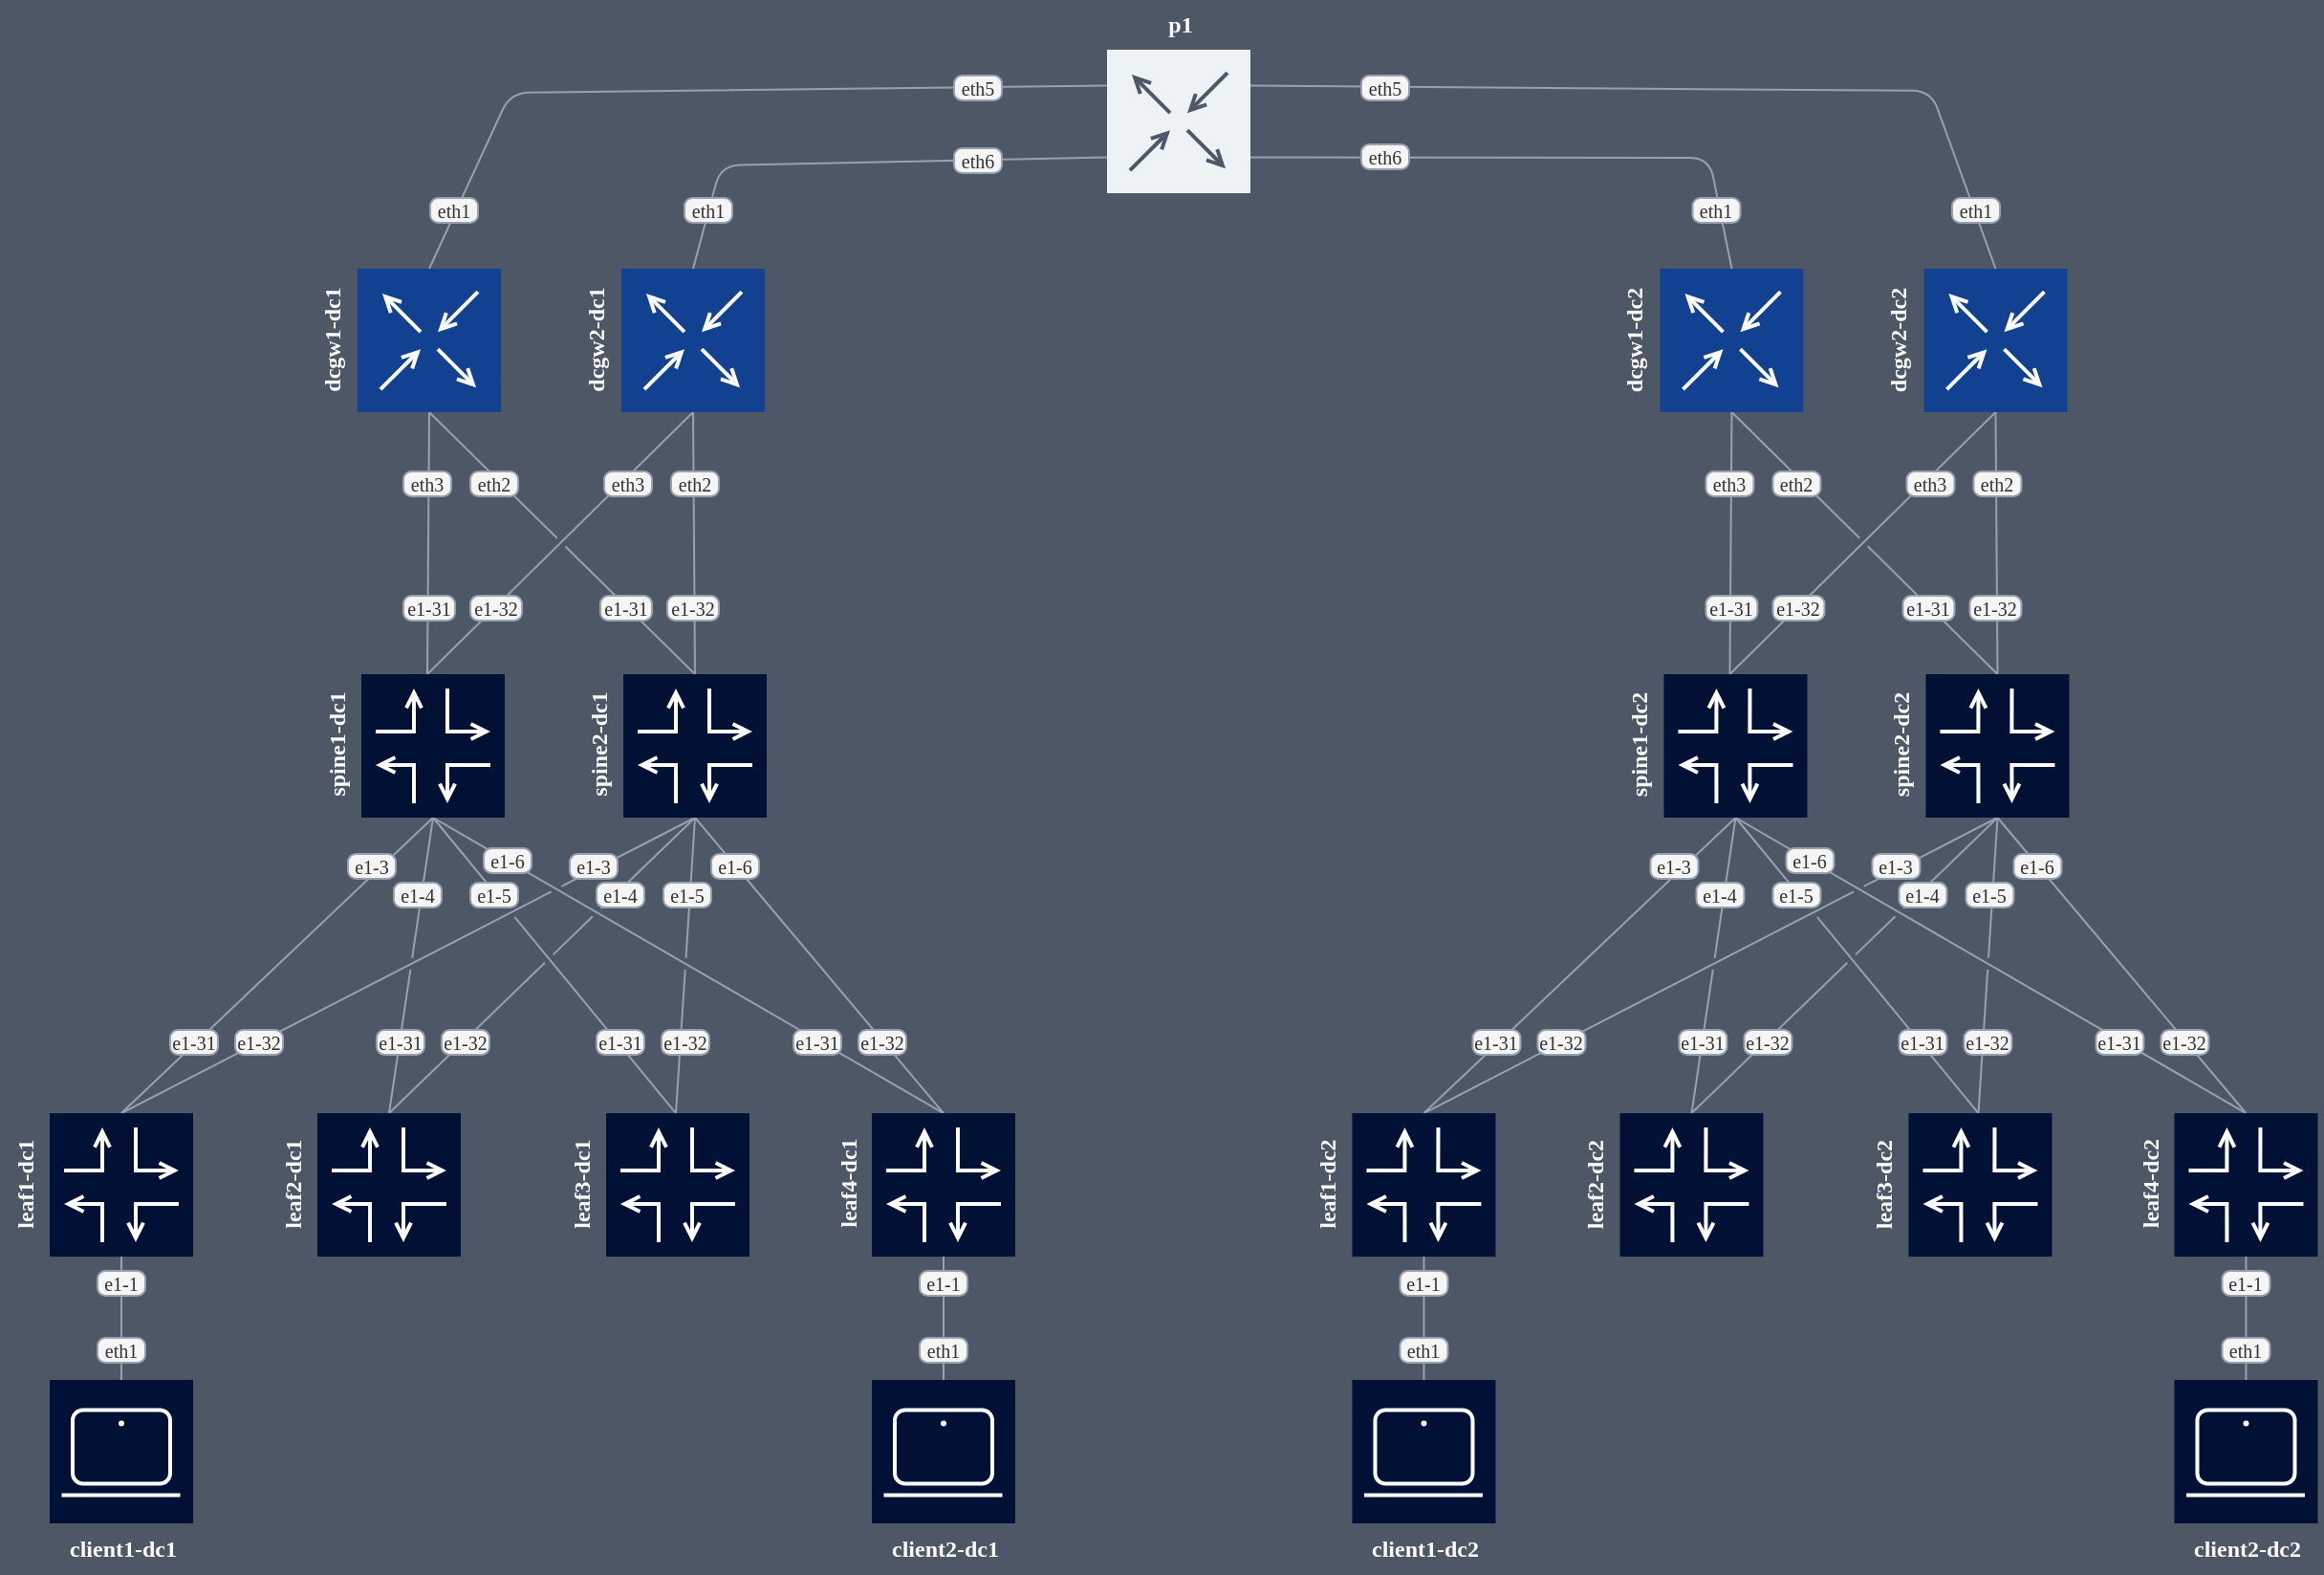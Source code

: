 <mxfile compressed="false" version="24.0.7" type="github" pages="2">
  <diagram id="Network Topology" name="Physical topology">
    <mxGraphModel dx="2074" dy="1155" grid="0" gridSize="2" guides="1" tooltips="1" connect="1" arrows="1" fold="1" page="1" pageScale="1" pageWidth="3300" pageHeight="4681" background="#4D5766" math="0" shadow="0">
      <root>
        <mxCell id="0" />
        <mxCell id="1" parent="0" />
        <mxCell id="XFLzxQZfM_v2sXhXUsD--137" value="" style="group" parent="1" vertex="1" connectable="0">
          <mxGeometry x="1668" y="419" width="75" height="75.0" as="geometry" />
        </mxCell>
        <mxCell id="XFLzxQZfM_v2sXhXUsD--138" value="" style="whiteSpace=wrap;html=1;aspect=fixed;fillColor=#edf3f5;strokeColor=none;connectable=1;allowArrows=1;" parent="XFLzxQZfM_v2sXhXUsD--137" vertex="1">
          <mxGeometry width="75" height="75" as="geometry" />
        </mxCell>
        <mxCell id="XFLzxQZfM_v2sXhXUsD--139" value="" style="endArrow=open;html=1;rounded=0;endFill=0;startSize=6;endSize=6;strokeColor=#4D5766;strokeWidth=2;entryX=0.56;entryY=0.441;entryDx=0;entryDy=0;entryPerimeter=0;exitX=0.84;exitY=0.161;exitDx=0;exitDy=0;exitPerimeter=0;" parent="XFLzxQZfM_v2sXhXUsD--137" source="XFLzxQZfM_v2sXhXUsD--138" target="XFLzxQZfM_v2sXhXUsD--138" edge="1">
          <mxGeometry width="50" height="50" relative="1" as="geometry">
            <mxPoint x="63" y="12.07" as="sourcePoint" />
            <mxPoint x="43" y="32.07" as="targetPoint" />
          </mxGeometry>
        </mxCell>
        <mxCell id="XFLzxQZfM_v2sXhXUsD--140" value="" style="endArrow=open;html=1;rounded=0;endFill=0;startSize=6;endSize=6;strokeColor=#4D5766;strokeWidth=2;entryX=0.44;entryY=0.561;entryDx=0;entryDy=0;entryPerimeter=0;exitX=0.16;exitY=0.841;exitDx=0;exitDy=0;exitPerimeter=0;" parent="XFLzxQZfM_v2sXhXUsD--137" edge="1">
          <mxGeometry width="50" height="50" relative="1" as="geometry">
            <mxPoint x="12.0" y="63.075" as="sourcePoint" />
            <mxPoint x="33" y="42.075" as="targetPoint" />
          </mxGeometry>
        </mxCell>
        <mxCell id="XFLzxQZfM_v2sXhXUsD--141" value="" style="endArrow=open;html=1;rounded=0;endFill=0;startSize=6;endSize=6;strokeColor=#4D5766;strokeWidth=2;entryX=0.173;entryY=0.174;entryDx=0;entryDy=0;entryPerimeter=0;exitX=0.44;exitY=0.441;exitDx=0;exitDy=0;exitPerimeter=0;" parent="XFLzxQZfM_v2sXhXUsD--137" source="XFLzxQZfM_v2sXhXUsD--138" target="XFLzxQZfM_v2sXhXUsD--138" edge="1">
          <mxGeometry width="50" height="50" relative="1" as="geometry">
            <mxPoint x="65" y="14.07" as="sourcePoint" />
            <mxPoint x="44" y="35.07" as="targetPoint" />
          </mxGeometry>
        </mxCell>
        <mxCell id="XFLzxQZfM_v2sXhXUsD--142" value="" style="endArrow=open;html=1;rounded=0;endFill=0;startSize=6;endSize=6;strokeColor=#4D5766;strokeWidth=2;entryX=0.827;entryY=0.828;entryDx=0;entryDy=0;entryPerimeter=0;" parent="XFLzxQZfM_v2sXhXUsD--137" target="XFLzxQZfM_v2sXhXUsD--138" edge="1">
          <mxGeometry width="50" height="50" relative="1" as="geometry">
            <mxPoint x="42" y="42.07" as="sourcePoint" />
            <mxPoint x="15" y="15.07" as="targetPoint" />
          </mxGeometry>
        </mxCell>
        <mxCell id="XFLzxQZfM_v2sXhXUsD--143" value="p1" style="text;html=1;align=center;verticalAlign=middle;resizable=0;points=[];autosize=1;strokeColor=none;fillColor=none;fontFamily=Google Sans;fontSource=https%3A%2F%2Ffonts.googleapis.com%2Fcss%3Ffamily%3DGoogle%2BSans;fontColor=#FFFFFF;rotation=0;fontStyle=1" parent="1" vertex="1">
          <mxGeometry x="1690.5" y="393" width="30" height="26" as="geometry" />
        </mxCell>
        <object label="" src_label="e1-6" trgt_label="e1-31" source="spine1-dc1" target="leaf4-dc1" id="11e34e62b492b558eb1147c751843e40">
          <mxCell style="endArrow=none;jumpStyle=gap;exitY=1;exitX=0.5;fontFamily=Google Sans;fontSource=https%3A%2F%2Ffonts.googleapis.com%2Fcss%3Ffamily%3DGoogle%2BSans;entryX=0.5;entryY=0;entryDx=0;entryDy=0;strokeColor=#98A2AE;exitDx=0;exitDy=0;" parent="1" source="XFLzxQZfM_v2sXhXUsD--76" target="XFLzxQZfM_v2sXhXUsD--37" edge="1">
            <mxGeometry relative="1" as="geometry">
              <mxPoint x="1312.5" y="820.5" as="sourcePoint" />
              <mxPoint x="1565" y="973.5" as="targetPoint" />
            </mxGeometry>
          </mxCell>
        </object>
        <object label="" src_label="e1-3" trgt_label="e1-32" source="spine2-dc1" target="leaf1-dc1" id="be8a9e7dc0bc1c43fab98ff7dd33c904">
          <mxCell style="endArrow=none;jumpStyle=gap;entryY=0;exitY=1;entryX=0.5;exitX=0.5;fontFamily=Google Sans;fontSource=https%3A%2F%2Ffonts.googleapis.com%2Fcss%3Ffamily%3DGoogle%2BSans;entryDx=0;entryDy=0;strokeColor=#98A2AE;exitDx=0;exitDy=0;" parent="1" source="XFLzxQZfM_v2sXhXUsD--84" target="XFLzxQZfM_v2sXhXUsD--2" edge="1">
            <mxGeometry relative="1" as="geometry">
              <mxPoint x="1452.5" y="820.5" as="sourcePoint" />
              <mxPoint x="1152.5" y="975.04" as="targetPoint" />
            </mxGeometry>
          </mxCell>
        </object>
        <object label="" src_label="eth1" trgt_label="eth5" source="dcgw1-dc1" target="p1" id="0c637271b958e190790944e216d0e1cd">
          <mxCell style="endArrow=none;jumpStyle=gap;entryY=0.25;exitY=0;entryX=0;exitX=0.5;exitDx=0;exitDy=0;fontFamily=Google Sans;fontSource=https%3A%2F%2Ffonts.googleapis.com%2Fcss%3Ffamily%3DGoogle%2BSans;entryDx=0;entryDy=0;strokeColor=#98A2AE;" parent="1" source="XFLzxQZfM_v2sXhXUsD--105" target="XFLzxQZfM_v2sXhXUsD--138" edge="1">
            <mxGeometry relative="1" as="geometry">
              <mxPoint x="1312.5" y="534.32" as="sourcePoint" />
              <mxPoint x="1682.5" y="410.5" as="targetPoint" />
              <Array as="points">
                <mxPoint x="1356" y="441.5" />
              </Array>
            </mxGeometry>
          </mxCell>
        </object>
        <object label="" src_label="eth1" trgt_label="eth6" source="dcgw2-dc1" target="p1" id="ba817ebb1d00d02cf8c0dcaba1a7e5be">
          <mxCell style="endArrow=none;jumpStyle=gap;entryY=0.75;exitY=0;entryX=0;exitX=0.5;exitDx=0;exitDy=0;fontFamily=Google Sans;fontSource=https%3A%2F%2Ffonts.googleapis.com%2Fcss%3Ffamily%3DGoogle%2BSans;entryDx=0;entryDy=0;strokeColor=#98A2AE;" parent="1" source="XFLzxQZfM_v2sXhXUsD--118" target="XFLzxQZfM_v2sXhXUsD--138" edge="1">
            <mxGeometry relative="1" as="geometry">
              <mxPoint x="1452.5" y="534.32" as="sourcePoint" />
              <mxPoint x="1682.5" y="410.5" as="targetPoint" />
              <Array as="points">
                <mxPoint x="1466" y="479.5" />
              </Array>
            </mxGeometry>
          </mxCell>
        </object>
        <object label="" src_label="e1-31" trgt_label="eth3" source="spine1-dc1" target="dcgw1-dc1" id="8b5859603a6925d2c849d9743de38a1e">
          <mxCell style="endArrow=none;jumpStyle=gap;entryY=1;exitY=0;entryX=0.5;exitX=0.5;entryDx=0;entryDy=0;exitDx=0;exitDy=0;fontFamily=Google Sans;fontSource=https%3A%2F%2Ffonts.googleapis.com%2Fcss%3Ffamily%3DGoogle%2BSans;strokeColor=#98A2AE;" parent="1" target="XFLzxQZfM_v2sXhXUsD--105" edge="1">
            <mxGeometry relative="1" as="geometry">
              <mxPoint x="1312.5" y="745.5" as="sourcePoint" />
              <mxPoint x="1312.5" y="609.32" as="targetPoint" />
            </mxGeometry>
          </mxCell>
        </object>
        <object label="" src_label="e1-32" trgt_label="eth3" source="spine1-dc1" target="dcgw2-dc1" id="ae8b20479fd1f1029cdc591704fd1946">
          <mxCell style="endArrow=none;jumpStyle=gap;entryY=1;exitY=0;entryX=0.5;exitX=0.5;entryDx=0;entryDy=0;exitDx=0;exitDy=0;fontFamily=Google Sans;fontSource=https%3A%2F%2Ffonts.googleapis.com%2Fcss%3Ffamily%3DGoogle%2BSans;strokeColor=#98A2AE;" parent="1" target="XFLzxQZfM_v2sXhXUsD--118" edge="1">
            <mxGeometry relative="1" as="geometry">
              <mxPoint x="1312.5" y="745.5" as="sourcePoint" />
              <mxPoint x="1452.5" y="609.32" as="targetPoint" />
            </mxGeometry>
          </mxCell>
        </object>
        <object label="" src_label="e1-31" trgt_label="eth2" source="spine2-dc1" target="dcgw1-dc1" id="463040eab10b4bd470083bbec6d00ecb">
          <mxCell style="endArrow=none;jumpStyle=gap;entryY=1;exitY=0;entryX=0.5;exitX=0.5;entryDx=0;entryDy=0;exitDx=0;exitDy=0;fontFamily=Google Sans;fontSource=https%3A%2F%2Ffonts.googleapis.com%2Fcss%3Ffamily%3DGoogle%2BSans;strokeColor=#98A2AE;" parent="1" target="XFLzxQZfM_v2sXhXUsD--105" edge="1">
            <mxGeometry relative="1" as="geometry">
              <mxPoint x="1452.5" y="745.5" as="sourcePoint" />
              <mxPoint x="1312.5" y="609.32" as="targetPoint" />
            </mxGeometry>
          </mxCell>
        </object>
        <object label="" src_label="e1-32" trgt_label="eth2" source="spine2-dc1" target="dcgw2-dc1" id="3e7dd368fed04e2676a872ebfd4182c9">
          <mxCell style="endArrow=none;jumpStyle=gap;entryY=1;exitY=0;entryX=0.5;exitX=0.5;entryDx=0;entryDy=0;exitDx=0;exitDy=0;fontFamily=Google Sans;fontSource=https%3A%2F%2Ffonts.googleapis.com%2Fcss%3Ffamily%3DGoogle%2BSans;strokeColor=#98A2AE;" parent="1" target="XFLzxQZfM_v2sXhXUsD--118" edge="1">
            <mxGeometry relative="1" as="geometry">
              <mxPoint x="1452.5" y="745.5" as="sourcePoint" />
              <mxPoint x="1452.5" y="609.32" as="targetPoint" />
            </mxGeometry>
          </mxCell>
        </object>
        <object label="" src_label="e1-3" trgt_label="e1-31" source="spine1-dc1" target="leaf1-dc1" id="c7b0d9f3b5555ca65e23e2e205f105c9">
          <mxCell style="endArrow=none;jumpStyle=gap;entryY=0;exitY=1;entryX=0.5;exitX=0.5;fontFamily=Google Sans;fontSource=https%3A%2F%2Ffonts.googleapis.com%2Fcss%3Ffamily%3DGoogle%2BSans;entryDx=0;entryDy=0;strokeColor=#98A2AE;exitDx=0;exitDy=0;" parent="1" source="XFLzxQZfM_v2sXhXUsD--76" target="XFLzxQZfM_v2sXhXUsD--2" edge="1">
            <mxGeometry relative="1" as="geometry">
              <mxPoint x="1312.5" y="820.5" as="sourcePoint" />
              <mxPoint x="1152.5" y="975.04" as="targetPoint" />
            </mxGeometry>
          </mxCell>
        </object>
        <object label="" src_label="e1-4" trgt_label="e1-31" source="spine1-dc1" target="leaf2-dc1" id="80936374bf88d85b9fb00a365d6dc8f9">
          <mxCell style="endArrow=none;jumpStyle=gap;entryY=0;exitY=1;entryX=0.5;exitX=0.5;fontFamily=Google Sans;fontSource=https%3A%2F%2Ffonts.googleapis.com%2Fcss%3Ffamily%3DGoogle%2BSans;strokeColor=#98A2AE;exitDx=0;exitDy=0;" parent="1" source="XFLzxQZfM_v2sXhXUsD--76" edge="1">
            <mxGeometry relative="1" as="geometry">
              <mxPoint x="1312.5" y="820.5" as="sourcePoint" />
              <mxPoint x="1292.5" y="975.04" as="targetPoint" />
            </mxGeometry>
          </mxCell>
        </object>
        <object label="" src_label="e1-5" trgt_label="e1-31" source="spine1-dc1" target="leaf3-dc1" id="5a4bb3fd4d41b908d43d3258d2866f88">
          <mxCell style="endArrow=none;jumpStyle=gap;entryY=0;exitY=1;entryX=0.5;exitX=0.5;fontFamily=Google Sans;fontSource=https%3A%2F%2Ffonts.googleapis.com%2Fcss%3Ffamily%3DGoogle%2BSans;strokeColor=#98A2AE;exitDx=0;exitDy=0;" parent="1" source="XFLzxQZfM_v2sXhXUsD--76" edge="1">
            <mxGeometry relative="1" as="geometry">
              <mxPoint x="1312.5" y="820.5" as="sourcePoint" />
              <mxPoint x="1442.5" y="975.04" as="targetPoint" />
            </mxGeometry>
          </mxCell>
        </object>
        <object label="" src_label="e1-4" trgt_label="e1-32" source="spine2-dc1" target="leaf2-dc1" id="39bf41ef825ae28d1df6ae6bf73058ed">
          <mxCell style="endArrow=none;jumpStyle=gap;entryY=0;exitY=1;entryX=0.5;exitX=0.5;fontFamily=Google Sans;fontSource=https%3A%2F%2Ffonts.googleapis.com%2Fcss%3Ffamily%3DGoogle%2BSans;strokeColor=#98A2AE;" parent="1" edge="1">
            <mxGeometry relative="1" as="geometry">
              <mxPoint x="1452.5" y="820.5" as="sourcePoint" />
              <mxPoint x="1292.5" y="975.04" as="targetPoint" />
            </mxGeometry>
          </mxCell>
        </object>
        <object label="" src_label="e1-5" trgt_label="e1-32" source="spine2-dc1" target="leaf3-dc1" id="a9f58ea33ed91c2b39748e73223c3110">
          <mxCell style="endArrow=none;jumpStyle=gap;entryY=0;exitY=1;entryX=0.5;exitX=0.5;fontFamily=Google Sans;fontSource=https%3A%2F%2Ffonts.googleapis.com%2Fcss%3Ffamily%3DGoogle%2BSans;strokeColor=#98A2AE;" parent="1" edge="1">
            <mxGeometry relative="1" as="geometry">
              <mxPoint x="1452.5" y="820.5" as="sourcePoint" />
              <mxPoint x="1442.5" y="975.04" as="targetPoint" />
            </mxGeometry>
          </mxCell>
        </object>
        <object label="" src_label="e1-6" trgt_label="e1-32" source="spine2-dc1" target="leaf4-dc1" id="620fc4d52e0297e8f771b124b08fa147">
          <mxCell style="endArrow=none;jumpStyle=gap;entryY=0;exitY=1;entryX=0.5;exitX=0.5;fontFamily=Google Sans;fontSource=https%3A%2F%2Ffonts.googleapis.com%2Fcss%3Ffamily%3DGoogle%2BSans;entryDx=0;entryDy=0;strokeColor=#98A2AE;exitDx=0;exitDy=0;" parent="1" source="XFLzxQZfM_v2sXhXUsD--84" target="XFLzxQZfM_v2sXhXUsD--37" edge="1">
            <mxGeometry relative="1" as="geometry">
              <mxPoint x="1452.5" y="820.5" as="sourcePoint" />
              <mxPoint x="1582.5" y="975.04" as="targetPoint" />
            </mxGeometry>
          </mxCell>
        </object>
        <object label="" src_label="eth1" trgt_label="e1-1" source="client1-dc1" target="leaf1-dc1" id="b430e8e39376845e516a7affae09f064">
          <mxCell style="endArrow=none;jumpStyle=gap;entryY=1;exitY=0;entryX=0.5;exitX=0.5;exitDx=0;exitDy=0;entryDx=0;entryDy=0;fontFamily=Google Sans;fontSource=https%3A%2F%2Ffonts.googleapis.com%2Fcss%3Ffamily%3DGoogle%2BSans;strokeColor=#98a2ae;" parent="1" source="XFLzxQZfM_v2sXhXUsD--22" target="XFLzxQZfM_v2sXhXUsD--2" edge="1">
            <mxGeometry relative="1" as="geometry">
              <mxPoint x="1152.5" y="1115.04" as="sourcePoint" />
              <mxPoint x="1152.5" y="1050.04" as="targetPoint" />
            </mxGeometry>
          </mxCell>
        </object>
        <mxCell id="XFLzxQZfM_v2sXhXUsD--19" value="" style="endArrow=none;jumpStyle=gap;entryY=1;exitY=0;entryX=0.5;exitX=0.5;exitDx=0;exitDy=0;entryDx=0;entryDy=0;fontFamily=Google Sans;fontSource=https%3A%2F%2Ffonts.googleapis.com%2Fcss%3Ffamily%3DGoogle%2BSans;strokeColor=#98a2ae;" parent="1" source="XFLzxQZfM_v2sXhXUsD--10" target="XFLzxQZfM_v2sXhXUsD--18" edge="1">
          <mxGeometry relative="1" as="geometry">
            <mxPoint x="1152.5" y="1115.04" as="sourcePoint" />
            <mxPoint x="1153" y="1050.5" as="targetPoint" />
          </mxGeometry>
        </mxCell>
        <mxCell id="XFLzxQZfM_v2sXhXUsD--18" value="eth1" style="rounded=1;whiteSpace=wrap;html=1;fontFamily=Google Sans;fontSource=https%3A%2F%2Ffonts.googleapis.com%2Fcss%3Ffamily%3DGoogle%2BSans;arcSize=32;spacing=0;spacingBottom=1;fillColor=#f5f5f5;fontColor=#333333;strokeColor=#98A2AE;fontSize=10;" parent="1" vertex="1">
          <mxGeometry x="1140" y="1092.5" width="25" height="13" as="geometry" />
        </mxCell>
        <mxCell id="XFLzxQZfM_v2sXhXUsD--23" value="" style="endArrow=none;jumpStyle=gap;entryY=1;exitY=0;entryX=0.5;exitX=0.5;exitDx=0;exitDy=0;entryDx=0;entryDy=0;fontFamily=Google Sans;fontSource=https%3A%2F%2Ffonts.googleapis.com%2Fcss%3Ffamily%3DGoogle%2BSans;strokeColor=#98a2ae;" parent="1" source="XFLzxQZfM_v2sXhXUsD--18" target="XFLzxQZfM_v2sXhXUsD--22" edge="1">
          <mxGeometry relative="1" as="geometry">
            <mxPoint x="1153" y="1092.5" as="sourcePoint" />
            <mxPoint x="1152" y="1050.5" as="targetPoint" />
          </mxGeometry>
        </mxCell>
        <mxCell id="XFLzxQZfM_v2sXhXUsD--22" value="e1-1" style="rounded=1;whiteSpace=wrap;html=1;fontFamily=Google Sans;fontSource=https%3A%2F%2Ffonts.googleapis.com%2Fcss%3Ffamily%3DGoogle%2BSans;arcSize=32;spacing=0;spacingBottom=1;fillColor=#f5f5f5;fontColor=#333333;strokeColor=#98A2AE;fontSize=10;align=center;verticalAlign=middle;" parent="1" vertex="1">
          <mxGeometry x="1140" y="1057.5" width="25" height="13" as="geometry" />
        </mxCell>
        <object label="" src_label="eth1" trgt_label="e1-1" source="client1-dc1" target="leaf1-dc1" id="XFLzxQZfM_v2sXhXUsD--47">
          <mxCell style="endArrow=none;jumpStyle=gap;entryY=1;exitY=0;entryX=0.5;exitX=0.5;exitDx=0;exitDy=0;entryDx=0;entryDy=0;fontFamily=Google Sans;fontSource=https%3A%2F%2Ffonts.googleapis.com%2Fcss%3Ffamily%3DGoogle%2BSans;strokeColor=#98a2ae;" parent="1" source="XFLzxQZfM_v2sXhXUsD--51" target="XFLzxQZfM_v2sXhXUsD--37" edge="1">
            <mxGeometry relative="1" as="geometry">
              <mxPoint x="1582.5" y="1115.04" as="sourcePoint" />
              <mxPoint x="1583" y="1050.5" as="targetPoint" />
            </mxGeometry>
          </mxCell>
        </object>
        <mxCell id="XFLzxQZfM_v2sXhXUsD--48" value="" style="endArrow=none;jumpStyle=gap;entryY=1;exitY=0;entryX=0.5;exitX=0.5;exitDx=0;exitDy=0;entryDx=0;entryDy=0;fontFamily=Google Sans;fontSource=https%3A%2F%2Ffonts.googleapis.com%2Fcss%3Ffamily%3DGoogle%2BSans;strokeColor=#98a2ae;" parent="1" source="XFLzxQZfM_v2sXhXUsD--43" target="XFLzxQZfM_v2sXhXUsD--49" edge="1">
          <mxGeometry relative="1" as="geometry">
            <mxPoint x="1583" y="1114.5" as="sourcePoint" />
            <mxPoint x="1583" y="1050.5" as="targetPoint" />
          </mxGeometry>
        </mxCell>
        <mxCell id="XFLzxQZfM_v2sXhXUsD--49" value="eth1" style="rounded=1;whiteSpace=wrap;html=1;fontFamily=Google Sans;fontSource=https%3A%2F%2Ffonts.googleapis.com%2Fcss%3Ffamily%3DGoogle%2BSans;arcSize=32;spacing=0;spacingBottom=1;fillColor=#f5f5f5;fontColor=#333333;strokeColor=#98A2AE;fontSize=10;" parent="1" vertex="1">
          <mxGeometry x="1570" y="1092.5" width="25" height="13" as="geometry" />
        </mxCell>
        <mxCell id="XFLzxQZfM_v2sXhXUsD--50" value="" style="endArrow=none;jumpStyle=gap;entryY=1;exitY=0;entryX=0.5;exitX=0.5;exitDx=0;exitDy=0;entryDx=0;entryDy=0;fontFamily=Google Sans;fontSource=https%3A%2F%2Ffonts.googleapis.com%2Fcss%3Ffamily%3DGoogle%2BSans;strokeColor=#98a2ae;" parent="1" source="XFLzxQZfM_v2sXhXUsD--49" target="XFLzxQZfM_v2sXhXUsD--51" edge="1">
          <mxGeometry relative="1" as="geometry">
            <mxPoint x="1583" y="1092.5" as="sourcePoint" />
            <mxPoint x="1582" y="1050.5" as="targetPoint" />
          </mxGeometry>
        </mxCell>
        <mxCell id="XFLzxQZfM_v2sXhXUsD--51" value="e1-1" style="rounded=1;whiteSpace=wrap;html=1;fontFamily=Google Sans;fontSource=https%3A%2F%2Ffonts.googleapis.com%2Fcss%3Ffamily%3DGoogle%2BSans;arcSize=32;spacing=0;spacingBottom=1;fillColor=#f5f5f5;fontColor=#333333;strokeColor=#98A2AE;fontSize=10;align=center;verticalAlign=middle;" parent="1" vertex="1">
          <mxGeometry x="1570" y="1057.5" width="25" height="13" as="geometry" />
        </mxCell>
        <mxCell id="XFLzxQZfM_v2sXhXUsD--55" value="" style="group;fontStyle=1" parent="1" vertex="1" connectable="0">
          <mxGeometry x="1089" y="975.04" width="101" height="75" as="geometry" />
        </mxCell>
        <mxCell id="XFLzxQZfM_v2sXhXUsD--8" value="" style="group;aspect=fixed;fontStyle=1" parent="XFLzxQZfM_v2sXhXUsD--55" vertex="1" connectable="0">
          <mxGeometry x="26" width="75" height="75" as="geometry" />
        </mxCell>
        <mxCell id="XFLzxQZfM_v2sXhXUsD--2" value="" style="whiteSpace=wrap;html=1;aspect=fixed;fillColor=#001135;strokeColor=none;connectable=1;allowArrows=1;fontStyle=1" parent="XFLzxQZfM_v2sXhXUsD--8" vertex="1">
          <mxGeometry width="75" height="75" as="geometry" />
        </mxCell>
        <mxCell id="XFLzxQZfM_v2sXhXUsD--3" value="" style="endArrow=open;html=1;edgeStyle=orthogonalEdgeStyle;rounded=0;endFill=0;startSize=6;endSize=6;strokeColor=#FFFFFF;strokeWidth=2;fontStyle=1" parent="XFLzxQZfM_v2sXhXUsD--8" edge="1">
          <mxGeometry width="50" height="50" relative="1" as="geometry">
            <mxPoint x="7.5" y="30" as="sourcePoint" />
            <mxPoint x="27.5" y="7.5" as="targetPoint" />
            <Array as="points">
              <mxPoint x="27.5" y="30" />
            </Array>
          </mxGeometry>
        </mxCell>
        <mxCell id="XFLzxQZfM_v2sXhXUsD--4" value="" style="endArrow=open;html=1;edgeStyle=orthogonalEdgeStyle;rounded=0;endFill=0;startSize=6;endSize=6;strokeColor=#FFFFFF;strokeWidth=2;fontStyle=1" parent="XFLzxQZfM_v2sXhXUsD--8" edge="1">
          <mxGeometry width="50" height="50" relative="1" as="geometry">
            <mxPoint x="27.5" y="67.5" as="sourcePoint" />
            <mxPoint x="7.5" y="47.5" as="targetPoint" />
            <Array as="points">
              <mxPoint x="27.5" y="47.5" />
            </Array>
          </mxGeometry>
        </mxCell>
        <mxCell id="XFLzxQZfM_v2sXhXUsD--5" value="" style="endArrow=open;html=1;edgeStyle=orthogonalEdgeStyle;rounded=0;endFill=0;startSize=6;endSize=6;strokeColor=#FFFFFF;strokeWidth=2;fontStyle=1" parent="XFLzxQZfM_v2sXhXUsD--8" edge="1">
          <mxGeometry width="50" height="50" relative="1" as="geometry">
            <mxPoint x="45.0" y="7.5" as="sourcePoint" />
            <mxPoint x="67.5" y="30" as="targetPoint" />
            <Array as="points">
              <mxPoint x="45.0" y="30" />
            </Array>
          </mxGeometry>
        </mxCell>
        <mxCell id="XFLzxQZfM_v2sXhXUsD--6" value="" style="endArrow=open;html=1;edgeStyle=orthogonalEdgeStyle;rounded=0;endFill=0;startSize=6;endSize=6;strokeColor=#FFFFFF;strokeWidth=2;fontStyle=1" parent="XFLzxQZfM_v2sXhXUsD--8" edge="1">
          <mxGeometry width="50" height="50" relative="1" as="geometry">
            <mxPoint x="67.5" y="47.5" as="sourcePoint" />
            <mxPoint x="45.0" y="67.5" as="targetPoint" />
            <Array as="points">
              <mxPoint x="45.0" y="47.5" />
            </Array>
          </mxGeometry>
        </mxCell>
        <mxCell id="XFLzxQZfM_v2sXhXUsD--54" value="leaf1-dc1" style="text;html=1;align=center;verticalAlign=middle;resizable=0;points=[];autosize=1;strokeColor=none;fillColor=none;fontFamily=Google Sans;fontSource=https%3A%2F%2Ffonts.googleapis.com%2Fcss%3Ffamily%3DGoogle%2BSans;fontColor=#FFFFFF;rotation=-90;fontStyle=1" parent="XFLzxQZfM_v2sXhXUsD--55" vertex="1">
          <mxGeometry x="-20" y="24.5" width="66" height="26" as="geometry" />
        </mxCell>
        <mxCell id="XFLzxQZfM_v2sXhXUsD--58" value="" style="group;fontStyle=1" parent="1" vertex="1" connectable="0">
          <mxGeometry x="1380" y="975.04" width="101" height="75" as="geometry" />
        </mxCell>
        <mxCell id="XFLzxQZfM_v2sXhXUsD--30" value="" style="group;aspect=fixed;fontStyle=1" parent="XFLzxQZfM_v2sXhXUsD--58" vertex="1" connectable="0">
          <mxGeometry x="26" width="75" height="75" as="geometry" />
        </mxCell>
        <mxCell id="XFLzxQZfM_v2sXhXUsD--31" value="" style="whiteSpace=wrap;html=1;aspect=fixed;fillColor=#001135;strokeColor=none;connectable=1;allowArrows=1;fontStyle=1" parent="XFLzxQZfM_v2sXhXUsD--30" vertex="1">
          <mxGeometry width="75" height="75" as="geometry" />
        </mxCell>
        <mxCell id="XFLzxQZfM_v2sXhXUsD--32" value="" style="endArrow=open;html=1;edgeStyle=orthogonalEdgeStyle;rounded=0;endFill=0;startSize=6;endSize=6;strokeColor=#FFFFFF;strokeWidth=2;fontStyle=1" parent="XFLzxQZfM_v2sXhXUsD--30" edge="1">
          <mxGeometry width="50" height="50" relative="1" as="geometry">
            <mxPoint x="7.5" y="30" as="sourcePoint" />
            <mxPoint x="27.5" y="7.5" as="targetPoint" />
            <Array as="points">
              <mxPoint x="27.5" y="30" />
            </Array>
          </mxGeometry>
        </mxCell>
        <mxCell id="XFLzxQZfM_v2sXhXUsD--33" value="" style="endArrow=open;html=1;edgeStyle=orthogonalEdgeStyle;rounded=0;endFill=0;startSize=6;endSize=6;strokeColor=#FFFFFF;strokeWidth=2;fontStyle=1" parent="XFLzxQZfM_v2sXhXUsD--30" edge="1">
          <mxGeometry width="50" height="50" relative="1" as="geometry">
            <mxPoint x="27.5" y="67.5" as="sourcePoint" />
            <mxPoint x="7.5" y="47.5" as="targetPoint" />
            <Array as="points">
              <mxPoint x="27.5" y="47.5" />
            </Array>
          </mxGeometry>
        </mxCell>
        <mxCell id="XFLzxQZfM_v2sXhXUsD--34" value="" style="endArrow=open;html=1;edgeStyle=orthogonalEdgeStyle;rounded=0;endFill=0;startSize=6;endSize=6;strokeColor=#FFFFFF;strokeWidth=2;fontStyle=1" parent="XFLzxQZfM_v2sXhXUsD--30" edge="1">
          <mxGeometry width="50" height="50" relative="1" as="geometry">
            <mxPoint x="45.0" y="7.5" as="sourcePoint" />
            <mxPoint x="67.5" y="30" as="targetPoint" />
            <Array as="points">
              <mxPoint x="45.0" y="30" />
            </Array>
          </mxGeometry>
        </mxCell>
        <mxCell id="XFLzxQZfM_v2sXhXUsD--35" value="" style="endArrow=open;html=1;edgeStyle=orthogonalEdgeStyle;rounded=0;endFill=0;startSize=6;endSize=6;strokeColor=#FFFFFF;strokeWidth=2;fontStyle=1" parent="XFLzxQZfM_v2sXhXUsD--30" edge="1">
          <mxGeometry width="50" height="50" relative="1" as="geometry">
            <mxPoint x="67.5" y="47.5" as="sourcePoint" />
            <mxPoint x="45.0" y="67.5" as="targetPoint" />
            <Array as="points">
              <mxPoint x="45.0" y="47.5" />
            </Array>
          </mxGeometry>
        </mxCell>
        <mxCell id="XFLzxQZfM_v2sXhXUsD--57" value="leaf3-dc1" style="text;html=1;align=center;verticalAlign=middle;resizable=0;points=[];autosize=1;strokeColor=none;fillColor=none;fontFamily=Google Sans;fontSource=https%3A%2F%2Ffonts.googleapis.com%2Fcss%3Ffamily%3DGoogle%2BSans;fontColor=#FFFFFF;rotation=-90;fontStyle=1" parent="XFLzxQZfM_v2sXhXUsD--58" vertex="1">
          <mxGeometry x="-21" y="24.5" width="68" height="26" as="geometry" />
        </mxCell>
        <mxCell id="XFLzxQZfM_v2sXhXUsD--59" value="" style="group;fontStyle=1" parent="1" vertex="1" connectable="0">
          <mxGeometry x="1229" y="975.04" width="101" height="75" as="geometry" />
        </mxCell>
        <mxCell id="XFLzxQZfM_v2sXhXUsD--24" value="" style="group;aspect=fixed;fontStyle=1" parent="XFLzxQZfM_v2sXhXUsD--59" vertex="1" connectable="0">
          <mxGeometry x="26" width="75" height="75" as="geometry" />
        </mxCell>
        <mxCell id="XFLzxQZfM_v2sXhXUsD--25" value="" style="whiteSpace=wrap;html=1;aspect=fixed;fillColor=#001135;strokeColor=none;connectable=1;allowArrows=1;fontStyle=1" parent="XFLzxQZfM_v2sXhXUsD--24" vertex="1">
          <mxGeometry width="75" height="75" as="geometry" />
        </mxCell>
        <mxCell id="XFLzxQZfM_v2sXhXUsD--26" value="" style="endArrow=open;html=1;edgeStyle=orthogonalEdgeStyle;rounded=0;endFill=0;startSize=6;endSize=6;strokeColor=#FFFFFF;strokeWidth=2;fontStyle=1" parent="XFLzxQZfM_v2sXhXUsD--24" edge="1">
          <mxGeometry width="50" height="50" relative="1" as="geometry">
            <mxPoint x="7.5" y="30" as="sourcePoint" />
            <mxPoint x="27.5" y="7.5" as="targetPoint" />
            <Array as="points">
              <mxPoint x="27.5" y="30" />
            </Array>
          </mxGeometry>
        </mxCell>
        <mxCell id="XFLzxQZfM_v2sXhXUsD--27" value="" style="endArrow=open;html=1;edgeStyle=orthogonalEdgeStyle;rounded=0;endFill=0;startSize=6;endSize=6;strokeColor=#FFFFFF;strokeWidth=2;fontStyle=1" parent="XFLzxQZfM_v2sXhXUsD--24" edge="1">
          <mxGeometry width="50" height="50" relative="1" as="geometry">
            <mxPoint x="27.5" y="67.5" as="sourcePoint" />
            <mxPoint x="7.5" y="47.5" as="targetPoint" />
            <Array as="points">
              <mxPoint x="27.5" y="47.5" />
            </Array>
          </mxGeometry>
        </mxCell>
        <mxCell id="XFLzxQZfM_v2sXhXUsD--28" value="" style="endArrow=open;html=1;edgeStyle=orthogonalEdgeStyle;rounded=0;endFill=0;startSize=6;endSize=6;strokeColor=#FFFFFF;strokeWidth=2;fontStyle=1" parent="XFLzxQZfM_v2sXhXUsD--24" edge="1">
          <mxGeometry width="50" height="50" relative="1" as="geometry">
            <mxPoint x="45.0" y="7.5" as="sourcePoint" />
            <mxPoint x="67.5" y="30" as="targetPoint" />
            <Array as="points">
              <mxPoint x="45.0" y="30" />
            </Array>
          </mxGeometry>
        </mxCell>
        <mxCell id="XFLzxQZfM_v2sXhXUsD--29" value="" style="endArrow=open;html=1;edgeStyle=orthogonalEdgeStyle;rounded=0;endFill=0;startSize=6;endSize=6;strokeColor=#FFFFFF;strokeWidth=2;fontStyle=1" parent="XFLzxQZfM_v2sXhXUsD--24" edge="1">
          <mxGeometry width="50" height="50" relative="1" as="geometry">
            <mxPoint x="67.5" y="47.5" as="sourcePoint" />
            <mxPoint x="45.0" y="67.5" as="targetPoint" />
            <Array as="points">
              <mxPoint x="45.0" y="47.5" />
            </Array>
          </mxGeometry>
        </mxCell>
        <mxCell id="XFLzxQZfM_v2sXhXUsD--56" value="leaf2-dc1" style="text;html=1;align=center;verticalAlign=middle;resizable=0;points=[];autosize=1;strokeColor=none;fillColor=none;fontFamily=Google Sans;fontSource=https%3A%2F%2Ffonts.googleapis.com%2Fcss%3Ffamily%3DGoogle%2BSans;fontColor=#FFFFFF;rotation=-90;fontStyle=1" parent="XFLzxQZfM_v2sXhXUsD--59" vertex="1">
          <mxGeometry x="-21" y="24.5" width="68" height="26" as="geometry" />
        </mxCell>
        <mxCell id="XFLzxQZfM_v2sXhXUsD--61" value="" style="group;fontStyle=1" parent="1" vertex="1" connectable="0">
          <mxGeometry x="1519.5" y="975.04" width="100.5" height="75" as="geometry" />
        </mxCell>
        <mxCell id="XFLzxQZfM_v2sXhXUsD--36" value="" style="group;aspect=fixed;fontStyle=1" parent="XFLzxQZfM_v2sXhXUsD--61" vertex="1" connectable="0">
          <mxGeometry x="25.5" width="75" height="75" as="geometry" />
        </mxCell>
        <mxCell id="XFLzxQZfM_v2sXhXUsD--37" value="" style="whiteSpace=wrap;html=1;aspect=fixed;fillColor=#001135;strokeColor=none;connectable=1;allowArrows=1;fontStyle=1" parent="XFLzxQZfM_v2sXhXUsD--36" vertex="1">
          <mxGeometry width="75" height="75" as="geometry" />
        </mxCell>
        <mxCell id="XFLzxQZfM_v2sXhXUsD--38" value="" style="endArrow=open;html=1;edgeStyle=orthogonalEdgeStyle;rounded=0;endFill=0;startSize=6;endSize=6;strokeColor=#FFFFFF;strokeWidth=2;fontStyle=1" parent="XFLzxQZfM_v2sXhXUsD--36" edge="1">
          <mxGeometry width="50" height="50" relative="1" as="geometry">
            <mxPoint x="7.5" y="30" as="sourcePoint" />
            <mxPoint x="27.5" y="7.5" as="targetPoint" />
            <Array as="points">
              <mxPoint x="27.5" y="30" />
            </Array>
          </mxGeometry>
        </mxCell>
        <mxCell id="XFLzxQZfM_v2sXhXUsD--39" value="" style="endArrow=open;html=1;edgeStyle=orthogonalEdgeStyle;rounded=0;endFill=0;startSize=6;endSize=6;strokeColor=#FFFFFF;strokeWidth=2;fontStyle=1" parent="XFLzxQZfM_v2sXhXUsD--36" edge="1">
          <mxGeometry width="50" height="50" relative="1" as="geometry">
            <mxPoint x="27.5" y="67.5" as="sourcePoint" />
            <mxPoint x="7.5" y="47.5" as="targetPoint" />
            <Array as="points">
              <mxPoint x="27.5" y="47.5" />
            </Array>
          </mxGeometry>
        </mxCell>
        <mxCell id="XFLzxQZfM_v2sXhXUsD--40" value="" style="endArrow=open;html=1;edgeStyle=orthogonalEdgeStyle;rounded=0;endFill=0;startSize=6;endSize=6;strokeColor=#FFFFFF;strokeWidth=2;fontStyle=1" parent="XFLzxQZfM_v2sXhXUsD--36" edge="1">
          <mxGeometry width="50" height="50" relative="1" as="geometry">
            <mxPoint x="45.0" y="7.5" as="sourcePoint" />
            <mxPoint x="67.5" y="30" as="targetPoint" />
            <Array as="points">
              <mxPoint x="45.0" y="30" />
            </Array>
          </mxGeometry>
        </mxCell>
        <mxCell id="XFLzxQZfM_v2sXhXUsD--41" value="" style="endArrow=open;html=1;edgeStyle=orthogonalEdgeStyle;rounded=0;endFill=0;startSize=6;endSize=6;strokeColor=#FFFFFF;strokeWidth=2;fontStyle=1" parent="XFLzxQZfM_v2sXhXUsD--36" edge="1">
          <mxGeometry width="50" height="50" relative="1" as="geometry">
            <mxPoint x="67.5" y="47.5" as="sourcePoint" />
            <mxPoint x="45.0" y="67.5" as="targetPoint" />
            <Array as="points">
              <mxPoint x="45.0" y="47.5" />
            </Array>
          </mxGeometry>
        </mxCell>
        <mxCell id="XFLzxQZfM_v2sXhXUsD--60" value="leaf4-dc1" style="text;html=1;align=center;verticalAlign=middle;resizable=0;points=[];autosize=1;strokeColor=none;fillColor=none;fontFamily=Google Sans;fontSource=https%3A%2F%2Ffonts.googleapis.com%2Fcss%3Ffamily%3DGoogle%2BSans;fontColor=#FFFFFF;rotation=-90;fontStyle=1" parent="XFLzxQZfM_v2sXhXUsD--61" vertex="1">
          <mxGeometry x="-21.5" y="24.5" width="69" height="26" as="geometry" />
        </mxCell>
        <mxCell id="XFLzxQZfM_v2sXhXUsD--62" value="" style="group" parent="1" vertex="1" connectable="0">
          <mxGeometry x="1114.755" y="1114.5" width="75.49" height="101" as="geometry" />
        </mxCell>
        <mxCell id="XFLzxQZfM_v2sXhXUsD--9" value="" style="group;aspect=fixed;" parent="XFLzxQZfM_v2sXhXUsD--62" vertex="1" connectable="0">
          <mxGeometry width="75.49" height="75" as="geometry" />
        </mxCell>
        <mxCell id="XFLzxQZfM_v2sXhXUsD--10" value="" style="whiteSpace=wrap;html=1;aspect=fixed;fillColor=#001135;strokeColor=none;connectable=1;allowArrows=1;" parent="XFLzxQZfM_v2sXhXUsD--9" vertex="1">
          <mxGeometry x="0.245" width="75" height="75" as="geometry" />
        </mxCell>
        <mxCell id="XFLzxQZfM_v2sXhXUsD--17" value="" style="endArrow=none;html=1;rounded=0;entryX=0.907;entryY=0.793;entryDx=0;entryDy=0;entryPerimeter=0;exitX=0.08;exitY=0.793;exitDx=0;exitDy=0;exitPerimeter=0;strokeColor=#FFFFFF;strokeWidth=2;" parent="XFLzxQZfM_v2sXhXUsD--9" edge="1">
          <mxGeometry width="50" height="50" relative="1" as="geometry">
            <mxPoint x="6.49" y="60.235" as="sourcePoint" />
            <mxPoint x="68.515" y="60.235" as="targetPoint" />
          </mxGeometry>
        </mxCell>
        <mxCell id="XFLzxQZfM_v2sXhXUsD--15" value="" style="rounded=1;whiteSpace=wrap;html=1;arcSize=14;fillColor=none;strokeColor=#FFFFFF;strokeWidth=2;" parent="XFLzxQZfM_v2sXhXUsD--9" vertex="1">
          <mxGeometry x="12.245" y="15.76" width="51" height="38.46" as="geometry" />
        </mxCell>
        <mxCell id="XFLzxQZfM_v2sXhXUsD--16" value="" style="ellipse;whiteSpace=wrap;html=1;aspect=fixed;strokeColor=none;" parent="XFLzxQZfM_v2sXhXUsD--9" vertex="1">
          <mxGeometry x="36.245" y="21.22" width="3" height="3" as="geometry" />
        </mxCell>
        <mxCell id="XFLzxQZfM_v2sXhXUsD--52" value="client1-dc1" style="text;html=1;align=center;verticalAlign=middle;resizable=0;points=[];autosize=1;strokeColor=none;fillColor=none;fontFamily=Google Sans;fontSource=https%3A%2F%2Ffonts.googleapis.com%2Fcss%3Ffamily%3DGoogle%2BSans;fontColor=#FFFFFF;fontStyle=1" parent="XFLzxQZfM_v2sXhXUsD--62" vertex="1">
          <mxGeometry x="0.245" y="75" width="75" height="26" as="geometry" />
        </mxCell>
        <mxCell id="XFLzxQZfM_v2sXhXUsD--63" value="" style="group" parent="1" vertex="1" connectable="0">
          <mxGeometry x="1544" y="1114.5" width="77" height="101" as="geometry" />
        </mxCell>
        <mxCell id="XFLzxQZfM_v2sXhXUsD--42" value="" style="group;aspect=fixed;" parent="XFLzxQZfM_v2sXhXUsD--63" vertex="1" connectable="0">
          <mxGeometry x="0.755" width="75.49" height="75" as="geometry" />
        </mxCell>
        <mxCell id="XFLzxQZfM_v2sXhXUsD--43" value="" style="whiteSpace=wrap;html=1;aspect=fixed;fillColor=#001135;strokeColor=none;connectable=1;allowArrows=1;" parent="XFLzxQZfM_v2sXhXUsD--42" vertex="1">
          <mxGeometry x="0.245" width="75" height="75" as="geometry" />
        </mxCell>
        <mxCell id="XFLzxQZfM_v2sXhXUsD--44" value="" style="endArrow=none;html=1;rounded=0;entryX=0.907;entryY=0.793;entryDx=0;entryDy=0;entryPerimeter=0;exitX=0.08;exitY=0.793;exitDx=0;exitDy=0;exitPerimeter=0;strokeColor=#FFFFFF;strokeWidth=2;" parent="XFLzxQZfM_v2sXhXUsD--42" edge="1">
          <mxGeometry width="50" height="50" relative="1" as="geometry">
            <mxPoint x="6.49" y="60.235" as="sourcePoint" />
            <mxPoint x="68.515" y="60.235" as="targetPoint" />
          </mxGeometry>
        </mxCell>
        <mxCell id="XFLzxQZfM_v2sXhXUsD--45" value="" style="rounded=1;whiteSpace=wrap;html=1;arcSize=14;fillColor=none;strokeColor=#FFFFFF;strokeWidth=2;" parent="XFLzxQZfM_v2sXhXUsD--42" vertex="1">
          <mxGeometry x="12.245" y="15.76" width="51" height="38.46" as="geometry" />
        </mxCell>
        <mxCell id="XFLzxQZfM_v2sXhXUsD--46" value="" style="ellipse;whiteSpace=wrap;html=1;aspect=fixed;strokeColor=none;" parent="XFLzxQZfM_v2sXhXUsD--42" vertex="1">
          <mxGeometry x="36.245" y="21.22" width="3" height="3" as="geometry" />
        </mxCell>
        <mxCell id="XFLzxQZfM_v2sXhXUsD--53" value="client2-dc1" style="text;html=1;align=center;verticalAlign=middle;resizable=0;points=[];autosize=1;strokeColor=none;fillColor=none;fontFamily=Google Sans;fontSource=https%3A%2F%2Ffonts.googleapis.com%2Fcss%3Ffamily%3DGoogle%2BSans;fontColor=#FFFFFF;fontStyle=1" parent="XFLzxQZfM_v2sXhXUsD--63" vertex="1">
          <mxGeometry y="75" width="77" height="26" as="geometry" />
        </mxCell>
        <mxCell id="XFLzxQZfM_v2sXhXUsD--64" value="e1-31" style="rounded=1;whiteSpace=wrap;html=1;fontFamily=Google Sans;fontSource=https%3A%2F%2Ffonts.googleapis.com%2Fcss%3Ffamily%3DGoogle%2BSans;arcSize=32;spacing=0;spacingBottom=1;fillColor=#f5f5f5;fontColor=#333333;strokeColor=#98A2AE;fontSize=10;" parent="1" vertex="1">
          <mxGeometry x="1178" y="931.5" width="25" height="13" as="geometry" />
        </mxCell>
        <mxCell id="XFLzxQZfM_v2sXhXUsD--67" value="e1-32" style="rounded=1;whiteSpace=wrap;html=1;fontFamily=Google Sans;fontSource=https%3A%2F%2Ffonts.googleapis.com%2Fcss%3Ffamily%3DGoogle%2BSans;arcSize=32;spacing=0;spacingBottom=1;fillColor=#f5f5f5;fontColor=#333333;strokeColor=#98A2AE;fontSize=10;" parent="1" vertex="1">
          <mxGeometry x="1212" y="931.5" width="25" height="13" as="geometry" />
        </mxCell>
        <mxCell id="XFLzxQZfM_v2sXhXUsD--68" value="e1-31" style="rounded=1;whiteSpace=wrap;html=1;fontFamily=Google Sans;fontSource=https%3A%2F%2Ffonts.googleapis.com%2Fcss%3Ffamily%3DGoogle%2BSans;arcSize=32;spacing=0;spacingBottom=1;fillColor=#f5f5f5;fontColor=#333333;strokeColor=#98A2AE;fontSize=10;" parent="1" vertex="1">
          <mxGeometry x="1286" y="931.5" width="25" height="13" as="geometry" />
        </mxCell>
        <mxCell id="XFLzxQZfM_v2sXhXUsD--69" value="e1-32" style="rounded=1;whiteSpace=wrap;html=1;fontFamily=Google Sans;fontSource=https%3A%2F%2Ffonts.googleapis.com%2Fcss%3Ffamily%3DGoogle%2BSans;arcSize=32;spacing=0;spacingBottom=1;fillColor=#f5f5f5;fontColor=#333333;strokeColor=#98A2AE;fontSize=10;" parent="1" vertex="1">
          <mxGeometry x="1320" y="931.5" width="25" height="13" as="geometry" />
        </mxCell>
        <mxCell id="XFLzxQZfM_v2sXhXUsD--70" value="e1-31" style="rounded=1;whiteSpace=wrap;html=1;fontFamily=Google Sans;fontSource=https%3A%2F%2Ffonts.googleapis.com%2Fcss%3Ffamily%3DGoogle%2BSans;arcSize=32;spacing=0;spacingBottom=1;fillColor=#f5f5f5;fontColor=#333333;strokeColor=#98A2AE;fontSize=10;" parent="1" vertex="1">
          <mxGeometry x="1401" y="931.5" width="25" height="13" as="geometry" />
        </mxCell>
        <mxCell id="XFLzxQZfM_v2sXhXUsD--71" value="e1-32" style="rounded=1;whiteSpace=wrap;html=1;fontFamily=Google Sans;fontSource=https%3A%2F%2Ffonts.googleapis.com%2Fcss%3Ffamily%3DGoogle%2BSans;arcSize=32;spacing=0;spacingBottom=1;fillColor=#f5f5f5;fontColor=#333333;strokeColor=#98A2AE;fontSize=10;" parent="1" vertex="1">
          <mxGeometry x="1435" y="931.5" width="25" height="13" as="geometry" />
        </mxCell>
        <mxCell id="XFLzxQZfM_v2sXhXUsD--72" value="e1-31" style="rounded=1;whiteSpace=wrap;html=1;fontFamily=Google Sans;fontSource=https%3A%2F%2Ffonts.googleapis.com%2Fcss%3Ffamily%3DGoogle%2BSans;arcSize=32;spacing=0;spacingBottom=1;fillColor=#f5f5f5;fontColor=#333333;strokeColor=#98A2AE;fontSize=10;" parent="1" vertex="1">
          <mxGeometry x="1504" y="931.5" width="25" height="13" as="geometry" />
        </mxCell>
        <mxCell id="XFLzxQZfM_v2sXhXUsD--73" value="e1-32" style="rounded=1;whiteSpace=wrap;html=1;fontFamily=Google Sans;fontSource=https%3A%2F%2Ffonts.googleapis.com%2Fcss%3Ffamily%3DGoogle%2BSans;arcSize=32;spacing=0;spacingBottom=1;fillColor=#f5f5f5;fontColor=#333333;strokeColor=#98A2AE;fontSize=10;" parent="1" vertex="1">
          <mxGeometry x="1538" y="931.5" width="25" height="13" as="geometry" />
        </mxCell>
        <mxCell id="XFLzxQZfM_v2sXhXUsD--74" value="" style="group;fontStyle=1" parent="1" vertex="1" connectable="0">
          <mxGeometry x="1252" y="745.5" width="101" height="75" as="geometry" />
        </mxCell>
        <mxCell id="XFLzxQZfM_v2sXhXUsD--75" value="" style="group;aspect=fixed;fontStyle=1" parent="XFLzxQZfM_v2sXhXUsD--74" vertex="1" connectable="0">
          <mxGeometry x="26" width="75" height="75" as="geometry" />
        </mxCell>
        <mxCell id="XFLzxQZfM_v2sXhXUsD--76" value="" style="whiteSpace=wrap;html=1;aspect=fixed;fillColor=#001135;strokeColor=none;connectable=1;allowArrows=1;fontStyle=1" parent="XFLzxQZfM_v2sXhXUsD--75" vertex="1">
          <mxGeometry width="75" height="75" as="geometry" />
        </mxCell>
        <mxCell id="XFLzxQZfM_v2sXhXUsD--77" value="" style="endArrow=open;html=1;edgeStyle=orthogonalEdgeStyle;rounded=0;endFill=0;startSize=6;endSize=6;strokeColor=#FFFFFF;strokeWidth=2;fontStyle=1" parent="XFLzxQZfM_v2sXhXUsD--75" edge="1">
          <mxGeometry width="50" height="50" relative="1" as="geometry">
            <mxPoint x="7.5" y="30" as="sourcePoint" />
            <mxPoint x="27.5" y="7.5" as="targetPoint" />
            <Array as="points">
              <mxPoint x="27.5" y="30" />
            </Array>
          </mxGeometry>
        </mxCell>
        <mxCell id="XFLzxQZfM_v2sXhXUsD--78" value="" style="endArrow=open;html=1;edgeStyle=orthogonalEdgeStyle;rounded=0;endFill=0;startSize=6;endSize=6;strokeColor=#FFFFFF;strokeWidth=2;fontStyle=1" parent="XFLzxQZfM_v2sXhXUsD--75" edge="1">
          <mxGeometry width="50" height="50" relative="1" as="geometry">
            <mxPoint x="27.5" y="67.5" as="sourcePoint" />
            <mxPoint x="7.5" y="47.5" as="targetPoint" />
            <Array as="points">
              <mxPoint x="27.5" y="47.5" />
            </Array>
          </mxGeometry>
        </mxCell>
        <mxCell id="XFLzxQZfM_v2sXhXUsD--79" value="" style="endArrow=open;html=1;edgeStyle=orthogonalEdgeStyle;rounded=0;endFill=0;startSize=6;endSize=6;strokeColor=#FFFFFF;strokeWidth=2;fontStyle=1" parent="XFLzxQZfM_v2sXhXUsD--75" edge="1">
          <mxGeometry width="50" height="50" relative="1" as="geometry">
            <mxPoint x="45.0" y="7.5" as="sourcePoint" />
            <mxPoint x="67.5" y="30" as="targetPoint" />
            <Array as="points">
              <mxPoint x="45.0" y="30" />
            </Array>
          </mxGeometry>
        </mxCell>
        <mxCell id="XFLzxQZfM_v2sXhXUsD--80" value="" style="endArrow=open;html=1;edgeStyle=orthogonalEdgeStyle;rounded=0;endFill=0;startSize=6;endSize=6;strokeColor=#FFFFFF;strokeWidth=2;fontStyle=1" parent="XFLzxQZfM_v2sXhXUsD--75" edge="1">
          <mxGeometry width="50" height="50" relative="1" as="geometry">
            <mxPoint x="67.5" y="47.5" as="sourcePoint" />
            <mxPoint x="45.0" y="67.5" as="targetPoint" />
            <Array as="points">
              <mxPoint x="45.0" y="47.5" />
            </Array>
          </mxGeometry>
        </mxCell>
        <mxCell id="XFLzxQZfM_v2sXhXUsD--81" value="spine1-dc1" style="text;html=1;align=center;verticalAlign=middle;resizable=0;points=[];autosize=1;strokeColor=none;fillColor=none;fontFamily=Google Sans;fontSource=https%3A%2F%2Ffonts.googleapis.com%2Fcss%3Ffamily%3DGoogle%2BSans;fontColor=#FFFFFF;rotation=-90;fontStyle=1" parent="XFLzxQZfM_v2sXhXUsD--74" vertex="1">
          <mxGeometry x="-24" y="24.5" width="75" height="26" as="geometry" />
        </mxCell>
        <mxCell id="XFLzxQZfM_v2sXhXUsD--82" value="" style="group;fontStyle=1" parent="1" vertex="1" connectable="0">
          <mxGeometry x="1389" y="745.5" width="101" height="75" as="geometry" />
        </mxCell>
        <mxCell id="XFLzxQZfM_v2sXhXUsD--83" value="" style="group;aspect=fixed;fontStyle=1" parent="XFLzxQZfM_v2sXhXUsD--82" vertex="1" connectable="0">
          <mxGeometry x="26" width="75" height="75" as="geometry" />
        </mxCell>
        <mxCell id="XFLzxQZfM_v2sXhXUsD--84" value="" style="whiteSpace=wrap;html=1;aspect=fixed;fillColor=#001135;strokeColor=none;connectable=1;allowArrows=1;fontStyle=1" parent="XFLzxQZfM_v2sXhXUsD--83" vertex="1">
          <mxGeometry width="75" height="75" as="geometry" />
        </mxCell>
        <mxCell id="XFLzxQZfM_v2sXhXUsD--85" value="" style="endArrow=open;html=1;edgeStyle=orthogonalEdgeStyle;rounded=0;endFill=0;startSize=6;endSize=6;strokeColor=#FFFFFF;strokeWidth=2;fontStyle=1" parent="XFLzxQZfM_v2sXhXUsD--83" edge="1">
          <mxGeometry width="50" height="50" relative="1" as="geometry">
            <mxPoint x="7.5" y="30" as="sourcePoint" />
            <mxPoint x="27.5" y="7.5" as="targetPoint" />
            <Array as="points">
              <mxPoint x="27.5" y="30" />
            </Array>
          </mxGeometry>
        </mxCell>
        <mxCell id="XFLzxQZfM_v2sXhXUsD--86" value="" style="endArrow=open;html=1;edgeStyle=orthogonalEdgeStyle;rounded=0;endFill=0;startSize=6;endSize=6;strokeColor=#FFFFFF;strokeWidth=2;fontStyle=1" parent="XFLzxQZfM_v2sXhXUsD--83" edge="1">
          <mxGeometry width="50" height="50" relative="1" as="geometry">
            <mxPoint x="27.5" y="67.5" as="sourcePoint" />
            <mxPoint x="7.5" y="47.5" as="targetPoint" />
            <Array as="points">
              <mxPoint x="27.5" y="47.5" />
            </Array>
          </mxGeometry>
        </mxCell>
        <mxCell id="XFLzxQZfM_v2sXhXUsD--87" value="" style="endArrow=open;html=1;edgeStyle=orthogonalEdgeStyle;rounded=0;endFill=0;startSize=6;endSize=6;strokeColor=#FFFFFF;strokeWidth=2;fontStyle=1" parent="XFLzxQZfM_v2sXhXUsD--83" edge="1">
          <mxGeometry width="50" height="50" relative="1" as="geometry">
            <mxPoint x="45.0" y="7.5" as="sourcePoint" />
            <mxPoint x="67.5" y="30" as="targetPoint" />
            <Array as="points">
              <mxPoint x="45.0" y="30" />
            </Array>
          </mxGeometry>
        </mxCell>
        <mxCell id="XFLzxQZfM_v2sXhXUsD--88" value="" style="endArrow=open;html=1;edgeStyle=orthogonalEdgeStyle;rounded=0;endFill=0;startSize=6;endSize=6;strokeColor=#FFFFFF;strokeWidth=2;fontStyle=1" parent="XFLzxQZfM_v2sXhXUsD--83" edge="1">
          <mxGeometry width="50" height="50" relative="1" as="geometry">
            <mxPoint x="67.5" y="47.5" as="sourcePoint" />
            <mxPoint x="45.0" y="67.5" as="targetPoint" />
            <Array as="points">
              <mxPoint x="45.0" y="47.5" />
            </Array>
          </mxGeometry>
        </mxCell>
        <mxCell id="XFLzxQZfM_v2sXhXUsD--89" value="spine2-dc1" style="text;html=1;align=center;verticalAlign=middle;resizable=0;points=[];autosize=1;strokeColor=none;fillColor=none;fontFamily=Google Sans;fontSource=https%3A%2F%2Ffonts.googleapis.com%2Fcss%3Ffamily%3DGoogle%2BSans;fontColor=#FFFFFF;rotation=-90;fontStyle=1" parent="XFLzxQZfM_v2sXhXUsD--82" vertex="1">
          <mxGeometry x="-25" y="24.5" width="77" height="26" as="geometry" />
        </mxCell>
        <mxCell id="XFLzxQZfM_v2sXhXUsD--90" value="e1-3" style="rounded=1;whiteSpace=wrap;html=1;fontFamily=Google Sans;fontSource=https%3A%2F%2Ffonts.googleapis.com%2Fcss%3Ffamily%3DGoogle%2BSans;arcSize=32;spacing=0;spacingBottom=1;fillColor=#f5f5f5;fontColor=#333333;strokeColor=#98A2AE;fontSize=10;" parent="1" vertex="1">
          <mxGeometry x="1271" y="839.5" width="25" height="13" as="geometry" />
        </mxCell>
        <mxCell id="XFLzxQZfM_v2sXhXUsD--92" value="e1-4" style="rounded=1;whiteSpace=wrap;html=1;fontFamily=Google Sans;fontSource=https%3A%2F%2Ffonts.googleapis.com%2Fcss%3Ffamily%3DGoogle%2BSans;arcSize=32;spacing=0;spacingBottom=1;fillColor=#f5f5f5;fontColor=#333333;strokeColor=#98A2AE;fontSize=10;" parent="1" vertex="1">
          <mxGeometry x="1295" y="854.5" width="25" height="13" as="geometry" />
        </mxCell>
        <mxCell id="XFLzxQZfM_v2sXhXUsD--93" value="e1-5" style="rounded=1;whiteSpace=wrap;html=1;fontFamily=Google Sans;fontSource=https%3A%2F%2Ffonts.googleapis.com%2Fcss%3Ffamily%3DGoogle%2BSans;arcSize=32;spacing=0;spacingBottom=1;fillColor=#f5f5f5;fontColor=#333333;strokeColor=#98A2AE;fontSize=10;" parent="1" vertex="1">
          <mxGeometry x="1335" y="854.5" width="25" height="13" as="geometry" />
        </mxCell>
        <mxCell id="XFLzxQZfM_v2sXhXUsD--94" value="e1-6" style="rounded=1;whiteSpace=wrap;html=1;fontFamily=Google Sans;fontSource=https%3A%2F%2Ffonts.googleapis.com%2Fcss%3Ffamily%3DGoogle%2BSans;arcSize=32;spacing=0;spacingBottom=1;fillColor=#f5f5f5;fontColor=#333333;strokeColor=#98A2AE;fontSize=10;" parent="1" vertex="1">
          <mxGeometry x="1342" y="836.5" width="25" height="13" as="geometry" />
        </mxCell>
        <mxCell id="XFLzxQZfM_v2sXhXUsD--96" value="e1-3" style="rounded=1;whiteSpace=wrap;html=1;fontFamily=Google Sans;fontSource=https%3A%2F%2Ffonts.googleapis.com%2Fcss%3Ffamily%3DGoogle%2BSans;arcSize=32;spacing=0;spacingBottom=1;fillColor=#f5f5f5;fontColor=#333333;strokeColor=#98A2AE;fontSize=10;" parent="1" vertex="1">
          <mxGeometry x="1387" y="839.5" width="25" height="13" as="geometry" />
        </mxCell>
        <mxCell id="XFLzxQZfM_v2sXhXUsD--97" value="e1-4" style="rounded=1;whiteSpace=wrap;html=1;fontFamily=Google Sans;fontSource=https%3A%2F%2Ffonts.googleapis.com%2Fcss%3Ffamily%3DGoogle%2BSans;arcSize=32;spacing=0;spacingBottom=1;fillColor=#f5f5f5;fontColor=#333333;strokeColor=#98A2AE;fontSize=10;" parent="1" vertex="1">
          <mxGeometry x="1401" y="854.5" width="25" height="13" as="geometry" />
        </mxCell>
        <mxCell id="XFLzxQZfM_v2sXhXUsD--98" value="e1-5" style="rounded=1;whiteSpace=wrap;html=1;fontFamily=Google Sans;fontSource=https%3A%2F%2Ffonts.googleapis.com%2Fcss%3Ffamily%3DGoogle%2BSans;arcSize=32;spacing=0;spacingBottom=1;fillColor=#f5f5f5;fontColor=#333333;strokeColor=#98A2AE;fontSize=10;" parent="1" vertex="1">
          <mxGeometry x="1436" y="854.5" width="25" height="13" as="geometry" />
        </mxCell>
        <mxCell id="XFLzxQZfM_v2sXhXUsD--99" value="e1-6" style="rounded=1;whiteSpace=wrap;html=1;fontFamily=Google Sans;fontSource=https%3A%2F%2Ffonts.googleapis.com%2Fcss%3Ffamily%3DGoogle%2BSans;arcSize=32;spacing=0;spacingBottom=1;fillColor=#f5f5f5;fontColor=#333333;strokeColor=#98A2AE;fontSize=10;" parent="1" vertex="1">
          <mxGeometry x="1461" y="839.5" width="25" height="13" as="geometry" />
        </mxCell>
        <mxCell id="XFLzxQZfM_v2sXhXUsD--125" value="" style="group;fontStyle=1" parent="1" vertex="1" connectable="0">
          <mxGeometry x="1250" y="533" width="101" height="76" as="geometry" />
        </mxCell>
        <mxCell id="XFLzxQZfM_v2sXhXUsD--116" value="" style="group;fontStyle=1" parent="XFLzxQZfM_v2sXhXUsD--125" vertex="1" connectable="0">
          <mxGeometry x="26" y="0.5" width="75" height="75.0" as="geometry" />
        </mxCell>
        <mxCell id="XFLzxQZfM_v2sXhXUsD--105" value="" style="whiteSpace=wrap;html=1;aspect=fixed;fillColor=#124191;strokeColor=none;connectable=1;allowArrows=1;fontStyle=1" parent="XFLzxQZfM_v2sXhXUsD--116" vertex="1">
          <mxGeometry width="75" height="75" as="geometry" />
        </mxCell>
        <mxCell id="XFLzxQZfM_v2sXhXUsD--111" value="" style="endArrow=open;html=1;rounded=0;endFill=0;startSize=6;endSize=6;strokeColor=#FFFFFF;strokeWidth=2;entryX=0.56;entryY=0.441;entryDx=0;entryDy=0;entryPerimeter=0;exitX=0.84;exitY=0.161;exitDx=0;exitDy=0;exitPerimeter=0;fontStyle=1" parent="XFLzxQZfM_v2sXhXUsD--116" source="XFLzxQZfM_v2sXhXUsD--105" target="XFLzxQZfM_v2sXhXUsD--105" edge="1">
          <mxGeometry width="50" height="50" relative="1" as="geometry">
            <mxPoint x="63" y="12.07" as="sourcePoint" />
            <mxPoint x="43" y="32.07" as="targetPoint" />
          </mxGeometry>
        </mxCell>
        <mxCell id="XFLzxQZfM_v2sXhXUsD--113" value="" style="endArrow=open;html=1;rounded=0;endFill=0;startSize=6;endSize=6;strokeColor=#FFFFFF;strokeWidth=2;entryX=0.44;entryY=0.561;entryDx=0;entryDy=0;entryPerimeter=0;exitX=0.16;exitY=0.841;exitDx=0;exitDy=0;exitPerimeter=0;fontStyle=1" parent="XFLzxQZfM_v2sXhXUsD--116" edge="1">
          <mxGeometry width="50" height="50" relative="1" as="geometry">
            <mxPoint x="12.0" y="63.075" as="sourcePoint" />
            <mxPoint x="33" y="42.075" as="targetPoint" />
          </mxGeometry>
        </mxCell>
        <mxCell id="XFLzxQZfM_v2sXhXUsD--114" value="" style="endArrow=open;html=1;rounded=0;endFill=0;startSize=6;endSize=6;strokeColor=#FFFFFF;strokeWidth=2;entryX=0.173;entryY=0.174;entryDx=0;entryDy=0;entryPerimeter=0;exitX=0.44;exitY=0.441;exitDx=0;exitDy=0;exitPerimeter=0;fontStyle=1" parent="XFLzxQZfM_v2sXhXUsD--116" source="XFLzxQZfM_v2sXhXUsD--105" target="XFLzxQZfM_v2sXhXUsD--105" edge="1">
          <mxGeometry width="50" height="50" relative="1" as="geometry">
            <mxPoint x="65" y="14.07" as="sourcePoint" />
            <mxPoint x="44" y="35.07" as="targetPoint" />
          </mxGeometry>
        </mxCell>
        <mxCell id="XFLzxQZfM_v2sXhXUsD--115" value="" style="endArrow=open;html=1;rounded=0;endFill=0;startSize=6;endSize=6;strokeColor=#FFFFFF;strokeWidth=2;entryX=0.827;entryY=0.828;entryDx=0;entryDy=0;entryPerimeter=0;fontStyle=1" parent="XFLzxQZfM_v2sXhXUsD--116" target="XFLzxQZfM_v2sXhXUsD--105" edge="1">
          <mxGeometry width="50" height="50" relative="1" as="geometry">
            <mxPoint x="42" y="42.07" as="sourcePoint" />
            <mxPoint x="15" y="15.07" as="targetPoint" />
          </mxGeometry>
        </mxCell>
        <mxCell id="XFLzxQZfM_v2sXhXUsD--123" value="dcgw1-dc1" style="text;html=1;align=center;verticalAlign=middle;resizable=0;points=[];autosize=1;strokeColor=none;fillColor=none;fontFamily=Google Sans;fontSource=https%3A%2F%2Ffonts.googleapis.com%2Fcss%3Ffamily%3DGoogle%2BSans;fontColor=#FFFFFF;rotation=-90;fontStyle=1" parent="XFLzxQZfM_v2sXhXUsD--125" vertex="1">
          <mxGeometry x="-25" y="25" width="76" height="26" as="geometry" />
        </mxCell>
        <mxCell id="XFLzxQZfM_v2sXhXUsD--126" value="" style="group;fontStyle=1" parent="1" vertex="1" connectable="0">
          <mxGeometry x="1388" y="532" width="101" height="78" as="geometry" />
        </mxCell>
        <mxCell id="XFLzxQZfM_v2sXhXUsD--117" value="" style="group;fontStyle=1" parent="XFLzxQZfM_v2sXhXUsD--126" vertex="1" connectable="0">
          <mxGeometry x="26" y="1.5" width="75" height="75.0" as="geometry" />
        </mxCell>
        <mxCell id="XFLzxQZfM_v2sXhXUsD--118" value="" style="whiteSpace=wrap;html=1;aspect=fixed;fillColor=#124191;strokeColor=none;connectable=1;allowArrows=1;fontStyle=1" parent="XFLzxQZfM_v2sXhXUsD--117" vertex="1">
          <mxGeometry width="75" height="75" as="geometry" />
        </mxCell>
        <mxCell id="XFLzxQZfM_v2sXhXUsD--119" value="" style="endArrow=open;html=1;rounded=0;endFill=0;startSize=6;endSize=6;strokeColor=#FFFFFF;strokeWidth=2;entryX=0.56;entryY=0.441;entryDx=0;entryDy=0;entryPerimeter=0;exitX=0.84;exitY=0.161;exitDx=0;exitDy=0;exitPerimeter=0;fontStyle=1" parent="XFLzxQZfM_v2sXhXUsD--117" source="XFLzxQZfM_v2sXhXUsD--118" target="XFLzxQZfM_v2sXhXUsD--118" edge="1">
          <mxGeometry width="50" height="50" relative="1" as="geometry">
            <mxPoint x="63" y="12.07" as="sourcePoint" />
            <mxPoint x="43" y="32.07" as="targetPoint" />
          </mxGeometry>
        </mxCell>
        <mxCell id="XFLzxQZfM_v2sXhXUsD--120" value="" style="endArrow=open;html=1;rounded=0;endFill=0;startSize=6;endSize=6;strokeColor=#FFFFFF;strokeWidth=2;entryX=0.44;entryY=0.561;entryDx=0;entryDy=0;entryPerimeter=0;exitX=0.16;exitY=0.841;exitDx=0;exitDy=0;exitPerimeter=0;fontStyle=1" parent="XFLzxQZfM_v2sXhXUsD--117" edge="1">
          <mxGeometry width="50" height="50" relative="1" as="geometry">
            <mxPoint x="12.0" y="63.075" as="sourcePoint" />
            <mxPoint x="33" y="42.075" as="targetPoint" />
          </mxGeometry>
        </mxCell>
        <mxCell id="XFLzxQZfM_v2sXhXUsD--121" value="" style="endArrow=open;html=1;rounded=0;endFill=0;startSize=6;endSize=6;strokeColor=#FFFFFF;strokeWidth=2;entryX=0.173;entryY=0.174;entryDx=0;entryDy=0;entryPerimeter=0;exitX=0.44;exitY=0.441;exitDx=0;exitDy=0;exitPerimeter=0;fontStyle=1" parent="XFLzxQZfM_v2sXhXUsD--117" source="XFLzxQZfM_v2sXhXUsD--118" target="XFLzxQZfM_v2sXhXUsD--118" edge="1">
          <mxGeometry width="50" height="50" relative="1" as="geometry">
            <mxPoint x="65" y="14.07" as="sourcePoint" />
            <mxPoint x="44" y="35.07" as="targetPoint" />
          </mxGeometry>
        </mxCell>
        <mxCell id="XFLzxQZfM_v2sXhXUsD--122" value="" style="endArrow=open;html=1;rounded=0;endFill=0;startSize=6;endSize=6;strokeColor=#FFFFFF;strokeWidth=2;entryX=0.827;entryY=0.828;entryDx=0;entryDy=0;entryPerimeter=0;fontStyle=1" parent="XFLzxQZfM_v2sXhXUsD--117" target="XFLzxQZfM_v2sXhXUsD--118" edge="1">
          <mxGeometry width="50" height="50" relative="1" as="geometry">
            <mxPoint x="42" y="42.07" as="sourcePoint" />
            <mxPoint x="15" y="15.07" as="targetPoint" />
          </mxGeometry>
        </mxCell>
        <mxCell id="XFLzxQZfM_v2sXhXUsD--124" value="dcgw2-dc1" style="text;html=1;align=center;verticalAlign=middle;resizable=0;points=[];autosize=1;strokeColor=none;fillColor=none;fontFamily=Google Sans;fontSource=https%3A%2F%2Ffonts.googleapis.com%2Fcss%3Ffamily%3DGoogle%2BSans;fontColor=#FFFFFF;rotation=-90;fontStyle=1" parent="XFLzxQZfM_v2sXhXUsD--126" vertex="1">
          <mxGeometry x="-26" y="26" width="78" height="26" as="geometry" />
        </mxCell>
        <mxCell id="XFLzxQZfM_v2sXhXUsD--127" value="eth3" style="rounded=1;whiteSpace=wrap;html=1;fontFamily=Google Sans;fontSource=https%3A%2F%2Ffonts.googleapis.com%2Fcss%3Ffamily%3DGoogle%2BSans;arcSize=32;spacing=0;spacingBottom=1;fillColor=#f5f5f5;fontColor=#333333;strokeColor=#98A2AE;fontSize=10;" parent="1" vertex="1">
          <mxGeometry x="1300" y="639.5" width="25" height="13" as="geometry" />
        </mxCell>
        <mxCell id="XFLzxQZfM_v2sXhXUsD--128" value="eth2" style="rounded=1;whiteSpace=wrap;html=1;fontFamily=Google Sans;fontSource=https%3A%2F%2Ffonts.googleapis.com%2Fcss%3Ffamily%3DGoogle%2BSans;arcSize=32;spacing=0;spacingBottom=1;fillColor=#f5f5f5;fontColor=#333333;strokeColor=#98A2AE;fontSize=10;" parent="1" vertex="1">
          <mxGeometry x="1335" y="639.5" width="25" height="13" as="geometry" />
        </mxCell>
        <mxCell id="XFLzxQZfM_v2sXhXUsD--129" value="eth3" style="rounded=1;whiteSpace=wrap;html=1;fontFamily=Google Sans;fontSource=https%3A%2F%2Ffonts.googleapis.com%2Fcss%3Ffamily%3DGoogle%2BSans;arcSize=32;spacing=0;spacingBottom=1;fillColor=#f5f5f5;fontColor=#333333;strokeColor=#98A2AE;fontSize=10;" parent="1" vertex="1">
          <mxGeometry x="1405" y="639.5" width="25" height="13" as="geometry" />
        </mxCell>
        <mxCell id="XFLzxQZfM_v2sXhXUsD--130" value="eth2" style="rounded=1;whiteSpace=wrap;html=1;fontFamily=Google Sans;fontSource=https%3A%2F%2Ffonts.googleapis.com%2Fcss%3Ffamily%3DGoogle%2BSans;arcSize=32;spacing=0;spacingBottom=1;fillColor=#f5f5f5;fontColor=#333333;strokeColor=#98A2AE;fontSize=10;" parent="1" vertex="1">
          <mxGeometry x="1440" y="639.5" width="25" height="13" as="geometry" />
        </mxCell>
        <mxCell id="XFLzxQZfM_v2sXhXUsD--131" value="e1-31" style="rounded=1;whiteSpace=wrap;html=1;fontFamily=Google Sans;fontSource=https%3A%2F%2Ffonts.googleapis.com%2Fcss%3Ffamily%3DGoogle%2BSans;arcSize=32;spacing=0;spacingBottom=1;fillColor=#f5f5f5;fontColor=#333333;strokeColor=#98A2AE;fontSize=10;" parent="1" vertex="1">
          <mxGeometry x="1300" y="704.5" width="27" height="13" as="geometry" />
        </mxCell>
        <mxCell id="XFLzxQZfM_v2sXhXUsD--132" value="e1-32" style="rounded=1;whiteSpace=wrap;html=1;fontFamily=Google Sans;fontSource=https%3A%2F%2Ffonts.googleapis.com%2Fcss%3Ffamily%3DGoogle%2BSans;arcSize=32;spacing=0;spacingBottom=1;fillColor=#f5f5f5;fontColor=#333333;strokeColor=#98A2AE;fontSize=10;" parent="1" vertex="1">
          <mxGeometry x="1335" y="704.5" width="27" height="13" as="geometry" />
        </mxCell>
        <mxCell id="XFLzxQZfM_v2sXhXUsD--133" value="e1-31" style="rounded=1;whiteSpace=wrap;html=1;fontFamily=Google Sans;fontSource=https%3A%2F%2Ffonts.googleapis.com%2Fcss%3Ffamily%3DGoogle%2BSans;arcSize=32;spacing=0;spacingBottom=1;fillColor=#f5f5f5;fontColor=#333333;strokeColor=#98A2AE;fontSize=10;" parent="1" vertex="1">
          <mxGeometry x="1403" y="704.5" width="27" height="13" as="geometry" />
        </mxCell>
        <mxCell id="XFLzxQZfM_v2sXhXUsD--134" value="e1-32" style="rounded=1;whiteSpace=wrap;html=1;fontFamily=Google Sans;fontSource=https%3A%2F%2Ffonts.googleapis.com%2Fcss%3Ffamily%3DGoogle%2BSans;arcSize=32;spacing=0;spacingBottom=1;fillColor=#f5f5f5;fontColor=#333333;strokeColor=#98A2AE;fontSize=10;" parent="1" vertex="1">
          <mxGeometry x="1438" y="704.5" width="27" height="13" as="geometry" />
        </mxCell>
        <mxCell id="XFLzxQZfM_v2sXhXUsD--135" value="eth1" style="rounded=1;whiteSpace=wrap;html=1;fontFamily=Google Sans;fontSource=https%3A%2F%2Ffonts.googleapis.com%2Fcss%3Ffamily%3DGoogle%2BSans;arcSize=32;spacing=0;spacingBottom=1;fillColor=#f5f5f5;fontColor=#333333;strokeColor=#98A2AE;fontSize=10;" parent="1" vertex="1">
          <mxGeometry x="1314" y="496.5" width="25" height="13" as="geometry" />
        </mxCell>
        <mxCell id="XFLzxQZfM_v2sXhXUsD--144" value="eth1" style="rounded=1;whiteSpace=wrap;html=1;fontFamily=Google Sans;fontSource=https%3A%2F%2Ffonts.googleapis.com%2Fcss%3Ffamily%3DGoogle%2BSans;arcSize=32;spacing=0;spacingBottom=1;fillColor=#f5f5f5;fontColor=#333333;strokeColor=#98A2AE;fontSize=10;" parent="1" vertex="1">
          <mxGeometry x="1447" y="496.5" width="25" height="13" as="geometry" />
        </mxCell>
        <mxCell id="XFLzxQZfM_v2sXhXUsD--145" value="eth5" style="rounded=1;whiteSpace=wrap;html=1;fontFamily=Google Sans;fontSource=https%3A%2F%2Ffonts.googleapis.com%2Fcss%3Ffamily%3DGoogle%2BSans;arcSize=32;spacing=0;spacingBottom=1;fillColor=#f5f5f5;fontColor=#333333;strokeColor=#98A2AE;fontSize=10;" parent="1" vertex="1">
          <mxGeometry x="1588" y="432.5" width="25" height="13" as="geometry" />
        </mxCell>
        <mxCell id="XFLzxQZfM_v2sXhXUsD--146" value="eth6" style="rounded=1;whiteSpace=wrap;html=1;fontFamily=Google Sans;fontSource=https%3A%2F%2Ffonts.googleapis.com%2Fcss%3Ffamily%3DGoogle%2BSans;arcSize=32;spacing=0;spacingBottom=1;fillColor=#f5f5f5;fontColor=#333333;strokeColor=#98A2AE;fontSize=10;" parent="1" vertex="1">
          <mxGeometry x="1588" y="470.5" width="25" height="13" as="geometry" />
        </mxCell>
        <object label="" src_label="e1-6" trgt_label="e1-31" source="spine1-dc1" target="leaf4-dc1" id="XFLzxQZfM_v2sXhXUsD--147">
          <mxCell style="endArrow=none;jumpStyle=gap;exitY=1;exitX=0.5;fontFamily=Google Sans;fontSource=https%3A%2F%2Ffonts.googleapis.com%2Fcss%3Ffamily%3DGoogle%2BSans;entryX=0.5;entryY=0;entryDx=0;entryDy=0;strokeColor=#98A2AE;exitDx=0;exitDy=0;" parent="1" source="XFLzxQZfM_v2sXhXUsD--227" target="XFLzxQZfM_v2sXhXUsD--197" edge="1">
            <mxGeometry relative="1" as="geometry">
              <mxPoint x="1993.74" y="820.5" as="sourcePoint" />
              <mxPoint x="2246.24" y="973.5" as="targetPoint" />
            </mxGeometry>
          </mxCell>
        </object>
        <object label="" src_label="e1-3" trgt_label="e1-32" source="spine2-dc1" target="leaf1-dc1" id="XFLzxQZfM_v2sXhXUsD--148">
          <mxCell style="endArrow=none;jumpStyle=gap;entryY=0;exitY=1;entryX=0.5;exitX=0.5;fontFamily=Google Sans;fontSource=https%3A%2F%2Ffonts.googleapis.com%2Fcss%3Ffamily%3DGoogle%2BSans;entryDx=0;entryDy=0;strokeColor=#98A2AE;exitDx=0;exitDy=0;" parent="1" source="XFLzxQZfM_v2sXhXUsD--235" target="XFLzxQZfM_v2sXhXUsD--173" edge="1">
            <mxGeometry relative="1" as="geometry">
              <mxPoint x="2133.74" y="820.5" as="sourcePoint" />
              <mxPoint x="1833.74" y="975.04" as="targetPoint" />
            </mxGeometry>
          </mxCell>
        </object>
        <object label="" src_label="eth1" trgt_label="eth5" source="dcgw1-dc1" target="p1" id="XFLzxQZfM_v2sXhXUsD--149">
          <mxCell style="endArrow=none;jumpStyle=gap;entryY=0.75;exitY=0;entryX=1;exitX=0.5;exitDx=0;exitDy=0;fontFamily=Google Sans;fontSource=https%3A%2F%2Ffonts.googleapis.com%2Fcss%3Ffamily%3DGoogle%2BSans;entryDx=0;entryDy=0;strokeColor=#98A2AE;" parent="1" source="XFLzxQZfM_v2sXhXUsD--251" target="XFLzxQZfM_v2sXhXUsD--138" edge="1">
            <mxGeometry relative="1" as="geometry">
              <mxPoint x="2015.5" y="534.32" as="sourcePoint" />
              <mxPoint x="2357" y="456.5" as="targetPoint" />
              <Array as="points">
                <mxPoint x="1983" y="475.5" />
              </Array>
            </mxGeometry>
          </mxCell>
        </object>
        <object label="" src_label="eth1" trgt_label="eth6" source="dcgw2-dc1" target="p1" id="XFLzxQZfM_v2sXhXUsD--150">
          <mxCell style="endArrow=none;jumpStyle=gap;exitY=0;exitX=0.5;exitDx=0;exitDy=0;fontFamily=Google Sans;fontSource=https%3A%2F%2Ffonts.googleapis.com%2Fcss%3Ffamily%3DGoogle%2BSans;strokeColor=#98A2AE;entryX=1;entryY=0.25;entryDx=0;entryDy=0;" parent="1" source="XFLzxQZfM_v2sXhXUsD--259" target="XFLzxQZfM_v2sXhXUsD--138" edge="1">
            <mxGeometry relative="1" as="geometry">
              <mxPoint x="2155.5" y="534.32" as="sourcePoint" />
              <mxPoint x="1817" y="455.5" as="targetPoint" />
              <Array as="points">
                <mxPoint x="2099" y="440.5" />
              </Array>
            </mxGeometry>
          </mxCell>
        </object>
        <object label="" src_label="e1-31" trgt_label="eth3" source="spine1-dc1" target="dcgw1-dc1" id="XFLzxQZfM_v2sXhXUsD--151">
          <mxCell style="endArrow=none;jumpStyle=gap;entryY=1;exitY=0;entryX=0.5;exitX=0.5;entryDx=0;entryDy=0;exitDx=0;exitDy=0;fontFamily=Google Sans;fontSource=https%3A%2F%2Ffonts.googleapis.com%2Fcss%3Ffamily%3DGoogle%2BSans;strokeColor=#98A2AE;" parent="1" target="XFLzxQZfM_v2sXhXUsD--251" edge="1">
            <mxGeometry relative="1" as="geometry">
              <mxPoint x="1993.74" y="745.5" as="sourcePoint" />
              <mxPoint x="1993.74" y="609.32" as="targetPoint" />
            </mxGeometry>
          </mxCell>
        </object>
        <object label="" src_label="e1-32" trgt_label="eth3" source="spine1-dc1" target="dcgw2-dc1" id="XFLzxQZfM_v2sXhXUsD--152">
          <mxCell style="endArrow=none;jumpStyle=gap;entryY=1;exitY=0;entryX=0.5;exitX=0.5;entryDx=0;entryDy=0;exitDx=0;exitDy=0;fontFamily=Google Sans;fontSource=https%3A%2F%2Ffonts.googleapis.com%2Fcss%3Ffamily%3DGoogle%2BSans;strokeColor=#98A2AE;" parent="1" target="XFLzxQZfM_v2sXhXUsD--259" edge="1">
            <mxGeometry relative="1" as="geometry">
              <mxPoint x="1993.74" y="745.5" as="sourcePoint" />
              <mxPoint x="2133.74" y="609.32" as="targetPoint" />
            </mxGeometry>
          </mxCell>
        </object>
        <object label="" src_label="e1-31" trgt_label="eth2" source="spine2-dc1" target="dcgw1-dc1" id="XFLzxQZfM_v2sXhXUsD--153">
          <mxCell style="endArrow=none;jumpStyle=gap;entryY=1;exitY=0;entryX=0.5;exitX=0.5;entryDx=0;entryDy=0;exitDx=0;exitDy=0;fontFamily=Google Sans;fontSource=https%3A%2F%2Ffonts.googleapis.com%2Fcss%3Ffamily%3DGoogle%2BSans;strokeColor=#98A2AE;" parent="1" target="XFLzxQZfM_v2sXhXUsD--251" edge="1">
            <mxGeometry relative="1" as="geometry">
              <mxPoint x="2133.74" y="745.5" as="sourcePoint" />
              <mxPoint x="1993.74" y="609.32" as="targetPoint" />
            </mxGeometry>
          </mxCell>
        </object>
        <object label="" src_label="e1-32" trgt_label="eth2" source="spine2-dc1" target="dcgw2-dc1" id="XFLzxQZfM_v2sXhXUsD--154">
          <mxCell style="endArrow=none;jumpStyle=gap;entryY=1;exitY=0;entryX=0.5;exitX=0.5;entryDx=0;entryDy=0;exitDx=0;exitDy=0;fontFamily=Google Sans;fontSource=https%3A%2F%2Ffonts.googleapis.com%2Fcss%3Ffamily%3DGoogle%2BSans;strokeColor=#98A2AE;" parent="1" target="XFLzxQZfM_v2sXhXUsD--259" edge="1">
            <mxGeometry relative="1" as="geometry">
              <mxPoint x="2133.74" y="745.5" as="sourcePoint" />
              <mxPoint x="2133.74" y="609.32" as="targetPoint" />
            </mxGeometry>
          </mxCell>
        </object>
        <object label="" src_label="e1-3" trgt_label="e1-31" source="spine1-dc1" target="leaf1-dc1" id="XFLzxQZfM_v2sXhXUsD--155">
          <mxCell style="endArrow=none;jumpStyle=gap;entryY=0;exitY=1;entryX=0.5;exitX=0.5;fontFamily=Google Sans;fontSource=https%3A%2F%2Ffonts.googleapis.com%2Fcss%3Ffamily%3DGoogle%2BSans;entryDx=0;entryDy=0;strokeColor=#98A2AE;exitDx=0;exitDy=0;" parent="1" source="XFLzxQZfM_v2sXhXUsD--227" target="XFLzxQZfM_v2sXhXUsD--173" edge="1">
            <mxGeometry relative="1" as="geometry">
              <mxPoint x="1993.74" y="820.5" as="sourcePoint" />
              <mxPoint x="1833.74" y="975.04" as="targetPoint" />
            </mxGeometry>
          </mxCell>
        </object>
        <object label="" src_label="e1-4" trgt_label="e1-31" source="spine1-dc1" target="leaf2-dc1" id="XFLzxQZfM_v2sXhXUsD--156">
          <mxCell style="endArrow=none;jumpStyle=gap;entryY=0;exitY=1;entryX=0.5;exitX=0.5;fontFamily=Google Sans;fontSource=https%3A%2F%2Ffonts.googleapis.com%2Fcss%3Ffamily%3DGoogle%2BSans;strokeColor=#98A2AE;exitDx=0;exitDy=0;" parent="1" source="XFLzxQZfM_v2sXhXUsD--227" edge="1">
            <mxGeometry relative="1" as="geometry">
              <mxPoint x="1993.74" y="820.5" as="sourcePoint" />
              <mxPoint x="1973.74" y="975.04" as="targetPoint" />
            </mxGeometry>
          </mxCell>
        </object>
        <object label="" src_label="e1-5" trgt_label="e1-31" source="spine1-dc1" target="leaf3-dc1" id="XFLzxQZfM_v2sXhXUsD--157">
          <mxCell style="endArrow=none;jumpStyle=gap;entryY=0;exitY=1;entryX=0.5;exitX=0.5;fontFamily=Google Sans;fontSource=https%3A%2F%2Ffonts.googleapis.com%2Fcss%3Ffamily%3DGoogle%2BSans;strokeColor=#98A2AE;exitDx=0;exitDy=0;" parent="1" source="XFLzxQZfM_v2sXhXUsD--227" edge="1">
            <mxGeometry relative="1" as="geometry">
              <mxPoint x="1993.74" y="820.5" as="sourcePoint" />
              <mxPoint x="2123.74" y="975.04" as="targetPoint" />
            </mxGeometry>
          </mxCell>
        </object>
        <object label="" src_label="e1-4" trgt_label="e1-32" source="spine2-dc1" target="leaf2-dc1" id="XFLzxQZfM_v2sXhXUsD--158">
          <mxCell style="endArrow=none;jumpStyle=gap;entryY=0;exitY=1;entryX=0.5;exitX=0.5;fontFamily=Google Sans;fontSource=https%3A%2F%2Ffonts.googleapis.com%2Fcss%3Ffamily%3DGoogle%2BSans;strokeColor=#98A2AE;" parent="1" edge="1">
            <mxGeometry relative="1" as="geometry">
              <mxPoint x="2133.74" y="820.5" as="sourcePoint" />
              <mxPoint x="1973.74" y="975.04" as="targetPoint" />
            </mxGeometry>
          </mxCell>
        </object>
        <object label="" src_label="e1-5" trgt_label="e1-32" source="spine2-dc1" target="leaf3-dc1" id="XFLzxQZfM_v2sXhXUsD--159">
          <mxCell style="endArrow=none;jumpStyle=gap;entryY=0;exitY=1;entryX=0.5;exitX=0.5;fontFamily=Google Sans;fontSource=https%3A%2F%2Ffonts.googleapis.com%2Fcss%3Ffamily%3DGoogle%2BSans;strokeColor=#98A2AE;" parent="1" edge="1">
            <mxGeometry relative="1" as="geometry">
              <mxPoint x="2133.74" y="820.5" as="sourcePoint" />
              <mxPoint x="2123.74" y="975.04" as="targetPoint" />
            </mxGeometry>
          </mxCell>
        </object>
        <object label="" src_label="e1-6" trgt_label="e1-32" source="spine2-dc1" target="leaf4-dc1" id="XFLzxQZfM_v2sXhXUsD--160">
          <mxCell style="endArrow=none;jumpStyle=gap;entryY=0;exitY=1;entryX=0.5;exitX=0.5;fontFamily=Google Sans;fontSource=https%3A%2F%2Ffonts.googleapis.com%2Fcss%3Ffamily%3DGoogle%2BSans;entryDx=0;entryDy=0;strokeColor=#98A2AE;exitDx=0;exitDy=0;" parent="1" source="XFLzxQZfM_v2sXhXUsD--235" target="XFLzxQZfM_v2sXhXUsD--197" edge="1">
            <mxGeometry relative="1" as="geometry">
              <mxPoint x="2133.74" y="820.5" as="sourcePoint" />
              <mxPoint x="2263.74" y="975.04" as="targetPoint" />
            </mxGeometry>
          </mxCell>
        </object>
        <object label="" src_label="eth1" trgt_label="e1-1" source="client1-dc1" target="leaf1-dc1" id="XFLzxQZfM_v2sXhXUsD--161">
          <mxCell style="endArrow=none;jumpStyle=gap;entryY=1;exitY=0;entryX=0.5;exitX=0.5;exitDx=0;exitDy=0;entryDx=0;entryDy=0;fontFamily=Google Sans;fontSource=https%3A%2F%2Ffonts.googleapis.com%2Fcss%3Ffamily%3DGoogle%2BSans;strokeColor=#98a2ae;" parent="1" source="XFLzxQZfM_v2sXhXUsD--165" target="XFLzxQZfM_v2sXhXUsD--173" edge="1">
            <mxGeometry relative="1" as="geometry">
              <mxPoint x="1833.74" y="1115.04" as="sourcePoint" />
              <mxPoint x="1833.74" y="1050.04" as="targetPoint" />
            </mxGeometry>
          </mxCell>
        </object>
        <mxCell id="XFLzxQZfM_v2sXhXUsD--162" value="" style="endArrow=none;jumpStyle=gap;entryY=1;exitY=0;entryX=0.5;exitX=0.5;exitDx=0;exitDy=0;entryDx=0;entryDy=0;fontFamily=Google Sans;fontSource=https%3A%2F%2Ffonts.googleapis.com%2Fcss%3Ffamily%3DGoogle%2BSans;strokeColor=#98a2ae;" parent="1" source="XFLzxQZfM_v2sXhXUsD--205" target="XFLzxQZfM_v2sXhXUsD--163" edge="1">
          <mxGeometry relative="1" as="geometry">
            <mxPoint x="1833.74" y="1115.04" as="sourcePoint" />
            <mxPoint x="1834.24" y="1050.5" as="targetPoint" />
          </mxGeometry>
        </mxCell>
        <mxCell id="XFLzxQZfM_v2sXhXUsD--163" value="eth1" style="rounded=1;whiteSpace=wrap;html=1;fontFamily=Google Sans;fontSource=https%3A%2F%2Ffonts.googleapis.com%2Fcss%3Ffamily%3DGoogle%2BSans;arcSize=32;spacing=0;spacingBottom=1;fillColor=#f5f5f5;fontColor=#333333;strokeColor=#98A2AE;fontSize=10;" parent="1" vertex="1">
          <mxGeometry x="1821.24" y="1092.5" width="25" height="13" as="geometry" />
        </mxCell>
        <mxCell id="XFLzxQZfM_v2sXhXUsD--164" value="" style="endArrow=none;jumpStyle=gap;entryY=1;exitY=0;entryX=0.5;exitX=0.5;exitDx=0;exitDy=0;entryDx=0;entryDy=0;fontFamily=Google Sans;fontSource=https%3A%2F%2Ffonts.googleapis.com%2Fcss%3Ffamily%3DGoogle%2BSans;strokeColor=#98a2ae;" parent="1" source="XFLzxQZfM_v2sXhXUsD--163" target="XFLzxQZfM_v2sXhXUsD--165" edge="1">
          <mxGeometry relative="1" as="geometry">
            <mxPoint x="1834.24" y="1092.5" as="sourcePoint" />
            <mxPoint x="1833.24" y="1050.5" as="targetPoint" />
          </mxGeometry>
        </mxCell>
        <mxCell id="XFLzxQZfM_v2sXhXUsD--165" value="e1-1" style="rounded=1;whiteSpace=wrap;html=1;fontFamily=Google Sans;fontSource=https%3A%2F%2Ffonts.googleapis.com%2Fcss%3Ffamily%3DGoogle%2BSans;arcSize=32;spacing=0;spacingBottom=1;fillColor=#f5f5f5;fontColor=#333333;strokeColor=#98A2AE;fontSize=10;align=center;verticalAlign=middle;" parent="1" vertex="1">
          <mxGeometry x="1821.24" y="1057.5" width="25" height="13" as="geometry" />
        </mxCell>
        <object label="" src_label="eth1" trgt_label="e1-1" source="client1-dc1" target="leaf1-dc1" id="XFLzxQZfM_v2sXhXUsD--166">
          <mxCell style="endArrow=none;jumpStyle=gap;entryY=1;exitY=0;entryX=0.5;exitX=0.5;exitDx=0;exitDy=0;entryDx=0;entryDy=0;fontFamily=Google Sans;fontSource=https%3A%2F%2Ffonts.googleapis.com%2Fcss%3Ffamily%3DGoogle%2BSans;strokeColor=#98a2ae;" parent="1" source="XFLzxQZfM_v2sXhXUsD--170" target="XFLzxQZfM_v2sXhXUsD--197" edge="1">
            <mxGeometry relative="1" as="geometry">
              <mxPoint x="2263.74" y="1115.04" as="sourcePoint" />
              <mxPoint x="2264.24" y="1050.5" as="targetPoint" />
            </mxGeometry>
          </mxCell>
        </object>
        <mxCell id="XFLzxQZfM_v2sXhXUsD--167" value="" style="endArrow=none;jumpStyle=gap;entryY=1;exitY=0;entryX=0.5;exitX=0.5;exitDx=0;exitDy=0;entryDx=0;entryDy=0;fontFamily=Google Sans;fontSource=https%3A%2F%2Ffonts.googleapis.com%2Fcss%3Ffamily%3DGoogle%2BSans;strokeColor=#98a2ae;" parent="1" source="XFLzxQZfM_v2sXhXUsD--212" target="XFLzxQZfM_v2sXhXUsD--168" edge="1">
          <mxGeometry relative="1" as="geometry">
            <mxPoint x="2264.24" y="1114.5" as="sourcePoint" />
            <mxPoint x="2264.24" y="1050.5" as="targetPoint" />
          </mxGeometry>
        </mxCell>
        <mxCell id="XFLzxQZfM_v2sXhXUsD--168" value="eth1" style="rounded=1;whiteSpace=wrap;html=1;fontFamily=Google Sans;fontSource=https%3A%2F%2Ffonts.googleapis.com%2Fcss%3Ffamily%3DGoogle%2BSans;arcSize=32;spacing=0;spacingBottom=1;fillColor=#f5f5f5;fontColor=#333333;strokeColor=#98A2AE;fontSize=10;" parent="1" vertex="1">
          <mxGeometry x="2251.24" y="1092.5" width="25" height="13" as="geometry" />
        </mxCell>
        <mxCell id="XFLzxQZfM_v2sXhXUsD--169" value="" style="endArrow=none;jumpStyle=gap;entryY=1;exitY=0;entryX=0.5;exitX=0.5;exitDx=0;exitDy=0;entryDx=0;entryDy=0;fontFamily=Google Sans;fontSource=https%3A%2F%2Ffonts.googleapis.com%2Fcss%3Ffamily%3DGoogle%2BSans;strokeColor=#98a2ae;" parent="1" source="XFLzxQZfM_v2sXhXUsD--168" target="XFLzxQZfM_v2sXhXUsD--170" edge="1">
          <mxGeometry relative="1" as="geometry">
            <mxPoint x="2264.24" y="1092.5" as="sourcePoint" />
            <mxPoint x="2263.24" y="1050.5" as="targetPoint" />
          </mxGeometry>
        </mxCell>
        <mxCell id="XFLzxQZfM_v2sXhXUsD--170" value="e1-1" style="rounded=1;whiteSpace=wrap;html=1;fontFamily=Google Sans;fontSource=https%3A%2F%2Ffonts.googleapis.com%2Fcss%3Ffamily%3DGoogle%2BSans;arcSize=32;spacing=0;spacingBottom=1;fillColor=#f5f5f5;fontColor=#333333;strokeColor=#98A2AE;fontSize=10;align=center;verticalAlign=middle;" parent="1" vertex="1">
          <mxGeometry x="2251.24" y="1057.5" width="25" height="13" as="geometry" />
        </mxCell>
        <mxCell id="XFLzxQZfM_v2sXhXUsD--179" value="" style="group;fontStyle=1" parent="1" vertex="1" connectable="0">
          <mxGeometry x="2061.24" y="975.04" width="101" height="75" as="geometry" />
        </mxCell>
        <mxCell id="XFLzxQZfM_v2sXhXUsD--180" value="" style="group;aspect=fixed;fontStyle=1" parent="XFLzxQZfM_v2sXhXUsD--179" vertex="1" connectable="0">
          <mxGeometry x="26" width="75" height="75" as="geometry" />
        </mxCell>
        <mxCell id="XFLzxQZfM_v2sXhXUsD--181" value="" style="whiteSpace=wrap;html=1;aspect=fixed;fillColor=#001135;strokeColor=none;connectable=1;allowArrows=1;fontStyle=1" parent="XFLzxQZfM_v2sXhXUsD--180" vertex="1">
          <mxGeometry width="75" height="75" as="geometry" />
        </mxCell>
        <mxCell id="XFLzxQZfM_v2sXhXUsD--182" value="" style="endArrow=open;html=1;edgeStyle=orthogonalEdgeStyle;rounded=0;endFill=0;startSize=6;endSize=6;strokeColor=#FFFFFF;strokeWidth=2;fontStyle=1" parent="XFLzxQZfM_v2sXhXUsD--180" edge="1">
          <mxGeometry width="50" height="50" relative="1" as="geometry">
            <mxPoint x="7.5" y="30" as="sourcePoint" />
            <mxPoint x="27.5" y="7.5" as="targetPoint" />
            <Array as="points">
              <mxPoint x="27.5" y="30" />
            </Array>
          </mxGeometry>
        </mxCell>
        <mxCell id="XFLzxQZfM_v2sXhXUsD--183" value="" style="endArrow=open;html=1;edgeStyle=orthogonalEdgeStyle;rounded=0;endFill=0;startSize=6;endSize=6;strokeColor=#FFFFFF;strokeWidth=2;fontStyle=1" parent="XFLzxQZfM_v2sXhXUsD--180" edge="1">
          <mxGeometry width="50" height="50" relative="1" as="geometry">
            <mxPoint x="27.5" y="67.5" as="sourcePoint" />
            <mxPoint x="7.5" y="47.5" as="targetPoint" />
            <Array as="points">
              <mxPoint x="27.5" y="47.5" />
            </Array>
          </mxGeometry>
        </mxCell>
        <mxCell id="XFLzxQZfM_v2sXhXUsD--184" value="" style="endArrow=open;html=1;edgeStyle=orthogonalEdgeStyle;rounded=0;endFill=0;startSize=6;endSize=6;strokeColor=#FFFFFF;strokeWidth=2;fontStyle=1" parent="XFLzxQZfM_v2sXhXUsD--180" edge="1">
          <mxGeometry width="50" height="50" relative="1" as="geometry">
            <mxPoint x="45.0" y="7.5" as="sourcePoint" />
            <mxPoint x="67.5" y="30" as="targetPoint" />
            <Array as="points">
              <mxPoint x="45.0" y="30" />
            </Array>
          </mxGeometry>
        </mxCell>
        <mxCell id="XFLzxQZfM_v2sXhXUsD--185" value="" style="endArrow=open;html=1;edgeStyle=orthogonalEdgeStyle;rounded=0;endFill=0;startSize=6;endSize=6;strokeColor=#FFFFFF;strokeWidth=2;fontStyle=1" parent="XFLzxQZfM_v2sXhXUsD--180" edge="1">
          <mxGeometry width="50" height="50" relative="1" as="geometry">
            <mxPoint x="67.5" y="47.5" as="sourcePoint" />
            <mxPoint x="45.0" y="67.5" as="targetPoint" />
            <Array as="points">
              <mxPoint x="45.0" y="47.5" />
            </Array>
          </mxGeometry>
        </mxCell>
        <mxCell id="XFLzxQZfM_v2sXhXUsD--186" value="leaf3-dc2" style="text;html=1;align=center;verticalAlign=middle;resizable=0;points=[];autosize=1;strokeColor=none;fillColor=none;fontFamily=Google Sans;fontSource=https%3A%2F%2Ffonts.googleapis.com%2Fcss%3Ffamily%3DGoogle%2BSans;fontColor=#FFFFFF;rotation=-90;fontStyle=1" parent="XFLzxQZfM_v2sXhXUsD--179" vertex="1">
          <mxGeometry x="-22" y="24.5" width="70" height="26" as="geometry" />
        </mxCell>
        <mxCell id="XFLzxQZfM_v2sXhXUsD--187" value="" style="group;fontStyle=1" parent="1" vertex="1" connectable="0">
          <mxGeometry x="1910.24" y="975.04" width="101" height="75" as="geometry" />
        </mxCell>
        <mxCell id="XFLzxQZfM_v2sXhXUsD--188" value="" style="group;aspect=fixed;fontStyle=1" parent="XFLzxQZfM_v2sXhXUsD--187" vertex="1" connectable="0">
          <mxGeometry x="26" width="75" height="75" as="geometry" />
        </mxCell>
        <mxCell id="XFLzxQZfM_v2sXhXUsD--189" value="" style="whiteSpace=wrap;html=1;aspect=fixed;fillColor=#001135;strokeColor=none;connectable=1;allowArrows=1;fontStyle=1" parent="XFLzxQZfM_v2sXhXUsD--188" vertex="1">
          <mxGeometry width="75" height="75" as="geometry" />
        </mxCell>
        <mxCell id="XFLzxQZfM_v2sXhXUsD--190" value="" style="endArrow=open;html=1;edgeStyle=orthogonalEdgeStyle;rounded=0;endFill=0;startSize=6;endSize=6;strokeColor=#FFFFFF;strokeWidth=2;fontStyle=1" parent="XFLzxQZfM_v2sXhXUsD--188" edge="1">
          <mxGeometry width="50" height="50" relative="1" as="geometry">
            <mxPoint x="7.5" y="30" as="sourcePoint" />
            <mxPoint x="27.5" y="7.5" as="targetPoint" />
            <Array as="points">
              <mxPoint x="27.5" y="30" />
            </Array>
          </mxGeometry>
        </mxCell>
        <mxCell id="XFLzxQZfM_v2sXhXUsD--191" value="" style="endArrow=open;html=1;edgeStyle=orthogonalEdgeStyle;rounded=0;endFill=0;startSize=6;endSize=6;strokeColor=#FFFFFF;strokeWidth=2;fontStyle=1" parent="XFLzxQZfM_v2sXhXUsD--188" edge="1">
          <mxGeometry width="50" height="50" relative="1" as="geometry">
            <mxPoint x="27.5" y="67.5" as="sourcePoint" />
            <mxPoint x="7.5" y="47.5" as="targetPoint" />
            <Array as="points">
              <mxPoint x="27.5" y="47.5" />
            </Array>
          </mxGeometry>
        </mxCell>
        <mxCell id="XFLzxQZfM_v2sXhXUsD--192" value="" style="endArrow=open;html=1;edgeStyle=orthogonalEdgeStyle;rounded=0;endFill=0;startSize=6;endSize=6;strokeColor=#FFFFFF;strokeWidth=2;fontStyle=1" parent="XFLzxQZfM_v2sXhXUsD--188" edge="1">
          <mxGeometry width="50" height="50" relative="1" as="geometry">
            <mxPoint x="45.0" y="7.5" as="sourcePoint" />
            <mxPoint x="67.5" y="30" as="targetPoint" />
            <Array as="points">
              <mxPoint x="45.0" y="30" />
            </Array>
          </mxGeometry>
        </mxCell>
        <mxCell id="XFLzxQZfM_v2sXhXUsD--193" value="" style="endArrow=open;html=1;edgeStyle=orthogonalEdgeStyle;rounded=0;endFill=0;startSize=6;endSize=6;strokeColor=#FFFFFF;strokeWidth=2;fontStyle=1" parent="XFLzxQZfM_v2sXhXUsD--188" edge="1">
          <mxGeometry width="50" height="50" relative="1" as="geometry">
            <mxPoint x="67.5" y="47.5" as="sourcePoint" />
            <mxPoint x="45.0" y="67.5" as="targetPoint" />
            <Array as="points">
              <mxPoint x="45.0" y="47.5" />
            </Array>
          </mxGeometry>
        </mxCell>
        <mxCell id="XFLzxQZfM_v2sXhXUsD--194" value="leaf2-dc2" style="text;html=1;align=center;verticalAlign=middle;resizable=0;points=[];autosize=1;strokeColor=none;fillColor=none;fontFamily=Google Sans;fontSource=https%3A%2F%2Ffonts.googleapis.com%2Fcss%3Ffamily%3DGoogle%2BSans;fontColor=#FFFFFF;rotation=-90;fontStyle=1" parent="XFLzxQZfM_v2sXhXUsD--187" vertex="1">
          <mxGeometry x="-22" y="24.5" width="70" height="26" as="geometry" />
        </mxCell>
        <mxCell id="XFLzxQZfM_v2sXhXUsD--195" value="" style="group;fontStyle=1" parent="1" vertex="1" connectable="0">
          <mxGeometry x="2200.74" y="975.04" width="100.5" height="75" as="geometry" />
        </mxCell>
        <mxCell id="XFLzxQZfM_v2sXhXUsD--196" value="" style="group;aspect=fixed;fontStyle=1" parent="XFLzxQZfM_v2sXhXUsD--195" vertex="1" connectable="0">
          <mxGeometry x="25.5" width="75" height="75" as="geometry" />
        </mxCell>
        <mxCell id="XFLzxQZfM_v2sXhXUsD--197" value="" style="whiteSpace=wrap;html=1;aspect=fixed;fillColor=#001135;strokeColor=none;connectable=1;allowArrows=1;fontStyle=1" parent="XFLzxQZfM_v2sXhXUsD--196" vertex="1">
          <mxGeometry width="75" height="75" as="geometry" />
        </mxCell>
        <mxCell id="XFLzxQZfM_v2sXhXUsD--198" value="" style="endArrow=open;html=1;edgeStyle=orthogonalEdgeStyle;rounded=0;endFill=0;startSize=6;endSize=6;strokeColor=#FFFFFF;strokeWidth=2;fontStyle=1" parent="XFLzxQZfM_v2sXhXUsD--196" edge="1">
          <mxGeometry width="50" height="50" relative="1" as="geometry">
            <mxPoint x="7.5" y="30" as="sourcePoint" />
            <mxPoint x="27.5" y="7.5" as="targetPoint" />
            <Array as="points">
              <mxPoint x="27.5" y="30" />
            </Array>
          </mxGeometry>
        </mxCell>
        <mxCell id="XFLzxQZfM_v2sXhXUsD--199" value="" style="endArrow=open;html=1;edgeStyle=orthogonalEdgeStyle;rounded=0;endFill=0;startSize=6;endSize=6;strokeColor=#FFFFFF;strokeWidth=2;fontStyle=1" parent="XFLzxQZfM_v2sXhXUsD--196" edge="1">
          <mxGeometry width="50" height="50" relative="1" as="geometry">
            <mxPoint x="27.5" y="67.5" as="sourcePoint" />
            <mxPoint x="7.5" y="47.5" as="targetPoint" />
            <Array as="points">
              <mxPoint x="27.5" y="47.5" />
            </Array>
          </mxGeometry>
        </mxCell>
        <mxCell id="XFLzxQZfM_v2sXhXUsD--200" value="" style="endArrow=open;html=1;edgeStyle=orthogonalEdgeStyle;rounded=0;endFill=0;startSize=6;endSize=6;strokeColor=#FFFFFF;strokeWidth=2;fontStyle=1" parent="XFLzxQZfM_v2sXhXUsD--196" edge="1">
          <mxGeometry width="50" height="50" relative="1" as="geometry">
            <mxPoint x="45.0" y="7.5" as="sourcePoint" />
            <mxPoint x="67.5" y="30" as="targetPoint" />
            <Array as="points">
              <mxPoint x="45.0" y="30" />
            </Array>
          </mxGeometry>
        </mxCell>
        <mxCell id="XFLzxQZfM_v2sXhXUsD--201" value="" style="endArrow=open;html=1;edgeStyle=orthogonalEdgeStyle;rounded=0;endFill=0;startSize=6;endSize=6;strokeColor=#FFFFFF;strokeWidth=2;fontStyle=1" parent="XFLzxQZfM_v2sXhXUsD--196" edge="1">
          <mxGeometry width="50" height="50" relative="1" as="geometry">
            <mxPoint x="67.5" y="47.5" as="sourcePoint" />
            <mxPoint x="45.0" y="67.5" as="targetPoint" />
            <Array as="points">
              <mxPoint x="45.0" y="47.5" />
            </Array>
          </mxGeometry>
        </mxCell>
        <mxCell id="XFLzxQZfM_v2sXhXUsD--202" value="leaf4-dc2" style="text;html=1;align=center;verticalAlign=middle;resizable=0;points=[];autosize=1;strokeColor=none;fillColor=none;fontFamily=Google Sans;fontSource=https%3A%2F%2Ffonts.googleapis.com%2Fcss%3Ffamily%3DGoogle%2BSans;fontColor=#FFFFFF;rotation=-90;fontStyle=1" parent="XFLzxQZfM_v2sXhXUsD--195" vertex="1">
          <mxGeometry x="-22.5" y="24.5" width="71" height="26" as="geometry" />
        </mxCell>
        <mxCell id="XFLzxQZfM_v2sXhXUsD--203" value="" style="group" parent="1" vertex="1" connectable="0">
          <mxGeometry x="1795.995" y="1114.5" width="76.245" height="101" as="geometry" />
        </mxCell>
        <mxCell id="XFLzxQZfM_v2sXhXUsD--204" value="" style="group;aspect=fixed;" parent="XFLzxQZfM_v2sXhXUsD--203" vertex="1" connectable="0">
          <mxGeometry width="75.49" height="75" as="geometry" />
        </mxCell>
        <mxCell id="XFLzxQZfM_v2sXhXUsD--205" value="" style="whiteSpace=wrap;html=1;aspect=fixed;fillColor=#001135;strokeColor=none;connectable=1;allowArrows=1;" parent="XFLzxQZfM_v2sXhXUsD--204" vertex="1">
          <mxGeometry x="0.245" width="75" height="75" as="geometry" />
        </mxCell>
        <mxCell id="XFLzxQZfM_v2sXhXUsD--206" value="" style="endArrow=none;html=1;rounded=0;entryX=0.907;entryY=0.793;entryDx=0;entryDy=0;entryPerimeter=0;exitX=0.08;exitY=0.793;exitDx=0;exitDy=0;exitPerimeter=0;strokeColor=#FFFFFF;strokeWidth=2;" parent="XFLzxQZfM_v2sXhXUsD--204" edge="1">
          <mxGeometry width="50" height="50" relative="1" as="geometry">
            <mxPoint x="6.49" y="60.235" as="sourcePoint" />
            <mxPoint x="68.515" y="60.235" as="targetPoint" />
          </mxGeometry>
        </mxCell>
        <mxCell id="XFLzxQZfM_v2sXhXUsD--207" value="" style="rounded=1;whiteSpace=wrap;html=1;arcSize=14;fillColor=none;strokeColor=#FFFFFF;strokeWidth=2;" parent="XFLzxQZfM_v2sXhXUsD--204" vertex="1">
          <mxGeometry x="12.245" y="15.76" width="51" height="38.46" as="geometry" />
        </mxCell>
        <mxCell id="XFLzxQZfM_v2sXhXUsD--208" value="" style="ellipse;whiteSpace=wrap;html=1;aspect=fixed;strokeColor=none;" parent="XFLzxQZfM_v2sXhXUsD--204" vertex="1">
          <mxGeometry x="36.245" y="21.22" width="3" height="3" as="geometry" />
        </mxCell>
        <mxCell id="XFLzxQZfM_v2sXhXUsD--209" value="client1-dc2" style="text;html=1;align=center;verticalAlign=middle;resizable=0;points=[];autosize=1;strokeColor=none;fillColor=none;fontFamily=Google Sans;fontSource=https%3A%2F%2Ffonts.googleapis.com%2Fcss%3Ffamily%3DGoogle%2BSans;fontColor=#FFFFFF;fontStyle=1" parent="XFLzxQZfM_v2sXhXUsD--203" vertex="1">
          <mxGeometry x="-0.755" y="75" width="77" height="26" as="geometry" />
        </mxCell>
        <mxCell id="XFLzxQZfM_v2sXhXUsD--210" value="" style="group" parent="1" vertex="1" connectable="0">
          <mxGeometry x="2225.24" y="1114.5" width="78" height="101" as="geometry" />
        </mxCell>
        <mxCell id="XFLzxQZfM_v2sXhXUsD--211" value="" style="group;aspect=fixed;" parent="XFLzxQZfM_v2sXhXUsD--210" vertex="1" connectable="0">
          <mxGeometry x="0.755" width="75.49" height="75" as="geometry" />
        </mxCell>
        <mxCell id="XFLzxQZfM_v2sXhXUsD--212" value="" style="whiteSpace=wrap;html=1;aspect=fixed;fillColor=#001135;strokeColor=none;connectable=1;allowArrows=1;" parent="XFLzxQZfM_v2sXhXUsD--211" vertex="1">
          <mxGeometry x="0.245" width="75" height="75" as="geometry" />
        </mxCell>
        <mxCell id="XFLzxQZfM_v2sXhXUsD--213" value="" style="endArrow=none;html=1;rounded=0;entryX=0.907;entryY=0.793;entryDx=0;entryDy=0;entryPerimeter=0;exitX=0.08;exitY=0.793;exitDx=0;exitDy=0;exitPerimeter=0;strokeColor=#FFFFFF;strokeWidth=2;" parent="XFLzxQZfM_v2sXhXUsD--211" edge="1">
          <mxGeometry width="50" height="50" relative="1" as="geometry">
            <mxPoint x="6.49" y="60.235" as="sourcePoint" />
            <mxPoint x="68.515" y="60.235" as="targetPoint" />
          </mxGeometry>
        </mxCell>
        <mxCell id="XFLzxQZfM_v2sXhXUsD--214" value="" style="rounded=1;whiteSpace=wrap;html=1;arcSize=14;fillColor=none;strokeColor=#FFFFFF;strokeWidth=2;" parent="XFLzxQZfM_v2sXhXUsD--211" vertex="1">
          <mxGeometry x="12.245" y="15.76" width="51" height="38.46" as="geometry" />
        </mxCell>
        <mxCell id="XFLzxQZfM_v2sXhXUsD--215" value="" style="ellipse;whiteSpace=wrap;html=1;aspect=fixed;strokeColor=none;" parent="XFLzxQZfM_v2sXhXUsD--211" vertex="1">
          <mxGeometry x="36.245" y="21.22" width="3" height="3" as="geometry" />
        </mxCell>
        <mxCell id="XFLzxQZfM_v2sXhXUsD--216" value="client2-dc2" style="text;html=1;align=center;verticalAlign=middle;resizable=0;points=[];autosize=1;strokeColor=none;fillColor=none;fontFamily=Google Sans;fontSource=https%3A%2F%2Ffonts.googleapis.com%2Fcss%3Ffamily%3DGoogle%2BSans;fontColor=#FFFFFF;fontStyle=1" parent="XFLzxQZfM_v2sXhXUsD--210" vertex="1">
          <mxGeometry x="-1" y="75" width="79" height="26" as="geometry" />
        </mxCell>
        <mxCell id="XFLzxQZfM_v2sXhXUsD--217" value="e1-31" style="rounded=1;whiteSpace=wrap;html=1;fontFamily=Google Sans;fontSource=https%3A%2F%2Ffonts.googleapis.com%2Fcss%3Ffamily%3DGoogle%2BSans;arcSize=32;spacing=0;spacingBottom=1;fillColor=#f5f5f5;fontColor=#333333;strokeColor=#98A2AE;fontSize=10;" parent="1" vertex="1">
          <mxGeometry x="1859.24" y="931.5" width="25" height="13" as="geometry" />
        </mxCell>
        <mxCell id="XFLzxQZfM_v2sXhXUsD--218" value="e1-32" style="rounded=1;whiteSpace=wrap;html=1;fontFamily=Google Sans;fontSource=https%3A%2F%2Ffonts.googleapis.com%2Fcss%3Ffamily%3DGoogle%2BSans;arcSize=32;spacing=0;spacingBottom=1;fillColor=#f5f5f5;fontColor=#333333;strokeColor=#98A2AE;fontSize=10;" parent="1" vertex="1">
          <mxGeometry x="1893.24" y="931.5" width="25" height="13" as="geometry" />
        </mxCell>
        <mxCell id="XFLzxQZfM_v2sXhXUsD--219" value="e1-31" style="rounded=1;whiteSpace=wrap;html=1;fontFamily=Google Sans;fontSource=https%3A%2F%2Ffonts.googleapis.com%2Fcss%3Ffamily%3DGoogle%2BSans;arcSize=32;spacing=0;spacingBottom=1;fillColor=#f5f5f5;fontColor=#333333;strokeColor=#98A2AE;fontSize=10;" parent="1" vertex="1">
          <mxGeometry x="1967.24" y="931.5" width="25" height="13" as="geometry" />
        </mxCell>
        <mxCell id="XFLzxQZfM_v2sXhXUsD--220" value="e1-32" style="rounded=1;whiteSpace=wrap;html=1;fontFamily=Google Sans;fontSource=https%3A%2F%2Ffonts.googleapis.com%2Fcss%3Ffamily%3DGoogle%2BSans;arcSize=32;spacing=0;spacingBottom=1;fillColor=#f5f5f5;fontColor=#333333;strokeColor=#98A2AE;fontSize=10;" parent="1" vertex="1">
          <mxGeometry x="2001.24" y="931.5" width="25" height="13" as="geometry" />
        </mxCell>
        <mxCell id="XFLzxQZfM_v2sXhXUsD--221" value="e1-31" style="rounded=1;whiteSpace=wrap;html=1;fontFamily=Google Sans;fontSource=https%3A%2F%2Ffonts.googleapis.com%2Fcss%3Ffamily%3DGoogle%2BSans;arcSize=32;spacing=0;spacingBottom=1;fillColor=#f5f5f5;fontColor=#333333;strokeColor=#98A2AE;fontSize=10;" parent="1" vertex="1">
          <mxGeometry x="2082.24" y="931.5" width="25" height="13" as="geometry" />
        </mxCell>
        <mxCell id="XFLzxQZfM_v2sXhXUsD--222" value="e1-32" style="rounded=1;whiteSpace=wrap;html=1;fontFamily=Google Sans;fontSource=https%3A%2F%2Ffonts.googleapis.com%2Fcss%3Ffamily%3DGoogle%2BSans;arcSize=32;spacing=0;spacingBottom=1;fillColor=#f5f5f5;fontColor=#333333;strokeColor=#98A2AE;fontSize=10;" parent="1" vertex="1">
          <mxGeometry x="2116.24" y="931.5" width="25" height="13" as="geometry" />
        </mxCell>
        <mxCell id="XFLzxQZfM_v2sXhXUsD--223" value="e1-31" style="rounded=1;whiteSpace=wrap;html=1;fontFamily=Google Sans;fontSource=https%3A%2F%2Ffonts.googleapis.com%2Fcss%3Ffamily%3DGoogle%2BSans;arcSize=32;spacing=0;spacingBottom=1;fillColor=#f5f5f5;fontColor=#333333;strokeColor=#98A2AE;fontSize=10;" parent="1" vertex="1">
          <mxGeometry x="2185.24" y="931.5" width="25" height="13" as="geometry" />
        </mxCell>
        <mxCell id="XFLzxQZfM_v2sXhXUsD--224" value="e1-32" style="rounded=1;whiteSpace=wrap;html=1;fontFamily=Google Sans;fontSource=https%3A%2F%2Ffonts.googleapis.com%2Fcss%3Ffamily%3DGoogle%2BSans;arcSize=32;spacing=0;spacingBottom=1;fillColor=#f5f5f5;fontColor=#333333;strokeColor=#98A2AE;fontSize=10;" parent="1" vertex="1">
          <mxGeometry x="2219.24" y="931.5" width="25" height="13" as="geometry" />
        </mxCell>
        <mxCell id="XFLzxQZfM_v2sXhXUsD--225" value="" style="group;fontStyle=1" parent="1" vertex="1" connectable="0">
          <mxGeometry x="1933.24" y="745.5" width="101" height="75" as="geometry" />
        </mxCell>
        <mxCell id="XFLzxQZfM_v2sXhXUsD--226" value="" style="group;aspect=fixed;fontStyle=1" parent="XFLzxQZfM_v2sXhXUsD--225" vertex="1" connectable="0">
          <mxGeometry x="26" width="75" height="75" as="geometry" />
        </mxCell>
        <mxCell id="XFLzxQZfM_v2sXhXUsD--227" value="" style="whiteSpace=wrap;html=1;aspect=fixed;fillColor=#001135;strokeColor=none;connectable=1;allowArrows=1;fontStyle=1" parent="XFLzxQZfM_v2sXhXUsD--226" vertex="1">
          <mxGeometry width="75" height="75" as="geometry" />
        </mxCell>
        <mxCell id="XFLzxQZfM_v2sXhXUsD--228" value="" style="endArrow=open;html=1;edgeStyle=orthogonalEdgeStyle;rounded=0;endFill=0;startSize=6;endSize=6;strokeColor=#FFFFFF;strokeWidth=2;fontStyle=1" parent="XFLzxQZfM_v2sXhXUsD--226" edge="1">
          <mxGeometry width="50" height="50" relative="1" as="geometry">
            <mxPoint x="7.5" y="30" as="sourcePoint" />
            <mxPoint x="27.5" y="7.5" as="targetPoint" />
            <Array as="points">
              <mxPoint x="27.5" y="30" />
            </Array>
          </mxGeometry>
        </mxCell>
        <mxCell id="XFLzxQZfM_v2sXhXUsD--229" value="" style="endArrow=open;html=1;edgeStyle=orthogonalEdgeStyle;rounded=0;endFill=0;startSize=6;endSize=6;strokeColor=#FFFFFF;strokeWidth=2;fontStyle=1" parent="XFLzxQZfM_v2sXhXUsD--226" edge="1">
          <mxGeometry width="50" height="50" relative="1" as="geometry">
            <mxPoint x="27.5" y="67.5" as="sourcePoint" />
            <mxPoint x="7.5" y="47.5" as="targetPoint" />
            <Array as="points">
              <mxPoint x="27.5" y="47.5" />
            </Array>
          </mxGeometry>
        </mxCell>
        <mxCell id="XFLzxQZfM_v2sXhXUsD--230" value="" style="endArrow=open;html=1;edgeStyle=orthogonalEdgeStyle;rounded=0;endFill=0;startSize=6;endSize=6;strokeColor=#FFFFFF;strokeWidth=2;fontStyle=1" parent="XFLzxQZfM_v2sXhXUsD--226" edge="1">
          <mxGeometry width="50" height="50" relative="1" as="geometry">
            <mxPoint x="45.0" y="7.5" as="sourcePoint" />
            <mxPoint x="67.5" y="30" as="targetPoint" />
            <Array as="points">
              <mxPoint x="45.0" y="30" />
            </Array>
          </mxGeometry>
        </mxCell>
        <mxCell id="XFLzxQZfM_v2sXhXUsD--231" value="" style="endArrow=open;html=1;edgeStyle=orthogonalEdgeStyle;rounded=0;endFill=0;startSize=6;endSize=6;strokeColor=#FFFFFF;strokeWidth=2;fontStyle=1" parent="XFLzxQZfM_v2sXhXUsD--226" edge="1">
          <mxGeometry width="50" height="50" relative="1" as="geometry">
            <mxPoint x="67.5" y="47.5" as="sourcePoint" />
            <mxPoint x="45.0" y="67.5" as="targetPoint" />
            <Array as="points">
              <mxPoint x="45.0" y="47.5" />
            </Array>
          </mxGeometry>
        </mxCell>
        <mxCell id="XFLzxQZfM_v2sXhXUsD--232" value="spine1-dc2" style="text;html=1;align=center;verticalAlign=middle;resizable=0;points=[];autosize=1;strokeColor=none;fillColor=none;fontFamily=Google Sans;fontSource=https%3A%2F%2Ffonts.googleapis.com%2Fcss%3Ffamily%3DGoogle%2BSans;fontColor=#FFFFFF;rotation=-90;fontStyle=1" parent="XFLzxQZfM_v2sXhXUsD--225" vertex="1">
          <mxGeometry x="-25" y="24.5" width="77" height="26" as="geometry" />
        </mxCell>
        <mxCell id="XFLzxQZfM_v2sXhXUsD--233" value="" style="group;fontStyle=1" parent="1" vertex="1" connectable="0">
          <mxGeometry x="2070.24" y="745.5" width="101" height="75" as="geometry" />
        </mxCell>
        <mxCell id="XFLzxQZfM_v2sXhXUsD--234" value="" style="group;aspect=fixed;fontStyle=1" parent="XFLzxQZfM_v2sXhXUsD--233" vertex="1" connectable="0">
          <mxGeometry x="26" width="75" height="75" as="geometry" />
        </mxCell>
        <mxCell id="XFLzxQZfM_v2sXhXUsD--235" value="" style="whiteSpace=wrap;html=1;aspect=fixed;fillColor=#001135;strokeColor=none;connectable=1;allowArrows=1;fontStyle=1" parent="XFLzxQZfM_v2sXhXUsD--234" vertex="1">
          <mxGeometry width="75" height="75" as="geometry" />
        </mxCell>
        <mxCell id="XFLzxQZfM_v2sXhXUsD--236" value="" style="endArrow=open;html=1;edgeStyle=orthogonalEdgeStyle;rounded=0;endFill=0;startSize=6;endSize=6;strokeColor=#FFFFFF;strokeWidth=2;fontStyle=1" parent="XFLzxQZfM_v2sXhXUsD--234" edge="1">
          <mxGeometry width="50" height="50" relative="1" as="geometry">
            <mxPoint x="7.5" y="30" as="sourcePoint" />
            <mxPoint x="27.5" y="7.5" as="targetPoint" />
            <Array as="points">
              <mxPoint x="27.5" y="30" />
            </Array>
          </mxGeometry>
        </mxCell>
        <mxCell id="XFLzxQZfM_v2sXhXUsD--237" value="" style="endArrow=open;html=1;edgeStyle=orthogonalEdgeStyle;rounded=0;endFill=0;startSize=6;endSize=6;strokeColor=#FFFFFF;strokeWidth=2;fontStyle=1" parent="XFLzxQZfM_v2sXhXUsD--234" edge="1">
          <mxGeometry width="50" height="50" relative="1" as="geometry">
            <mxPoint x="27.5" y="67.5" as="sourcePoint" />
            <mxPoint x="7.5" y="47.5" as="targetPoint" />
            <Array as="points">
              <mxPoint x="27.5" y="47.5" />
            </Array>
          </mxGeometry>
        </mxCell>
        <mxCell id="XFLzxQZfM_v2sXhXUsD--238" value="" style="endArrow=open;html=1;edgeStyle=orthogonalEdgeStyle;rounded=0;endFill=0;startSize=6;endSize=6;strokeColor=#FFFFFF;strokeWidth=2;fontStyle=1" parent="XFLzxQZfM_v2sXhXUsD--234" edge="1">
          <mxGeometry width="50" height="50" relative="1" as="geometry">
            <mxPoint x="45.0" y="7.5" as="sourcePoint" />
            <mxPoint x="67.5" y="30" as="targetPoint" />
            <Array as="points">
              <mxPoint x="45.0" y="30" />
            </Array>
          </mxGeometry>
        </mxCell>
        <mxCell id="XFLzxQZfM_v2sXhXUsD--239" value="" style="endArrow=open;html=1;edgeStyle=orthogonalEdgeStyle;rounded=0;endFill=0;startSize=6;endSize=6;strokeColor=#FFFFFF;strokeWidth=2;fontStyle=1" parent="XFLzxQZfM_v2sXhXUsD--234" edge="1">
          <mxGeometry width="50" height="50" relative="1" as="geometry">
            <mxPoint x="67.5" y="47.5" as="sourcePoint" />
            <mxPoint x="45.0" y="67.5" as="targetPoint" />
            <Array as="points">
              <mxPoint x="45.0" y="47.5" />
            </Array>
          </mxGeometry>
        </mxCell>
        <mxCell id="XFLzxQZfM_v2sXhXUsD--240" value="spine2-dc2" style="text;html=1;align=center;verticalAlign=middle;resizable=0;points=[];autosize=1;strokeColor=none;fillColor=none;fontFamily=Google Sans;fontSource=https%3A%2F%2Ffonts.googleapis.com%2Fcss%3Ffamily%3DGoogle%2BSans;fontColor=#FFFFFF;rotation=-90;fontStyle=1" parent="XFLzxQZfM_v2sXhXUsD--233" vertex="1">
          <mxGeometry x="-26" y="24.5" width="79" height="26" as="geometry" />
        </mxCell>
        <mxCell id="XFLzxQZfM_v2sXhXUsD--241" value="e1-3" style="rounded=1;whiteSpace=wrap;html=1;fontFamily=Google Sans;fontSource=https%3A%2F%2Ffonts.googleapis.com%2Fcss%3Ffamily%3DGoogle%2BSans;arcSize=32;spacing=0;spacingBottom=1;fillColor=#f5f5f5;fontColor=#333333;strokeColor=#98A2AE;fontSize=10;" parent="1" vertex="1">
          <mxGeometry x="1952.24" y="839.5" width="25" height="13" as="geometry" />
        </mxCell>
        <mxCell id="XFLzxQZfM_v2sXhXUsD--242" value="e1-4" style="rounded=1;whiteSpace=wrap;html=1;fontFamily=Google Sans;fontSource=https%3A%2F%2Ffonts.googleapis.com%2Fcss%3Ffamily%3DGoogle%2BSans;arcSize=32;spacing=0;spacingBottom=1;fillColor=#f5f5f5;fontColor=#333333;strokeColor=#98A2AE;fontSize=10;" parent="1" vertex="1">
          <mxGeometry x="1976.24" y="854.5" width="25" height="13" as="geometry" />
        </mxCell>
        <mxCell id="XFLzxQZfM_v2sXhXUsD--243" value="e1-5" style="rounded=1;whiteSpace=wrap;html=1;fontFamily=Google Sans;fontSource=https%3A%2F%2Ffonts.googleapis.com%2Fcss%3Ffamily%3DGoogle%2BSans;arcSize=32;spacing=0;spacingBottom=1;fillColor=#f5f5f5;fontColor=#333333;strokeColor=#98A2AE;fontSize=10;" parent="1" vertex="1">
          <mxGeometry x="2016.24" y="854.5" width="25" height="13" as="geometry" />
        </mxCell>
        <mxCell id="XFLzxQZfM_v2sXhXUsD--244" value="e1-6" style="rounded=1;whiteSpace=wrap;html=1;fontFamily=Google Sans;fontSource=https%3A%2F%2Ffonts.googleapis.com%2Fcss%3Ffamily%3DGoogle%2BSans;arcSize=32;spacing=0;spacingBottom=1;fillColor=#f5f5f5;fontColor=#333333;strokeColor=#98A2AE;fontSize=10;" parent="1" vertex="1">
          <mxGeometry x="2023.24" y="836.5" width="25" height="13" as="geometry" />
        </mxCell>
        <mxCell id="XFLzxQZfM_v2sXhXUsD--245" value="e1-3" style="rounded=1;whiteSpace=wrap;html=1;fontFamily=Google Sans;fontSource=https%3A%2F%2Ffonts.googleapis.com%2Fcss%3Ffamily%3DGoogle%2BSans;arcSize=32;spacing=0;spacingBottom=1;fillColor=#f5f5f5;fontColor=#333333;strokeColor=#98A2AE;fontSize=10;" parent="1" vertex="1">
          <mxGeometry x="2068.24" y="839.5" width="25" height="13" as="geometry" />
        </mxCell>
        <mxCell id="XFLzxQZfM_v2sXhXUsD--246" value="e1-4" style="rounded=1;whiteSpace=wrap;html=1;fontFamily=Google Sans;fontSource=https%3A%2F%2Ffonts.googleapis.com%2Fcss%3Ffamily%3DGoogle%2BSans;arcSize=32;spacing=0;spacingBottom=1;fillColor=#f5f5f5;fontColor=#333333;strokeColor=#98A2AE;fontSize=10;" parent="1" vertex="1">
          <mxGeometry x="2082.24" y="854.5" width="25" height="13" as="geometry" />
        </mxCell>
        <mxCell id="XFLzxQZfM_v2sXhXUsD--247" value="e1-5" style="rounded=1;whiteSpace=wrap;html=1;fontFamily=Google Sans;fontSource=https%3A%2F%2Ffonts.googleapis.com%2Fcss%3Ffamily%3DGoogle%2BSans;arcSize=32;spacing=0;spacingBottom=1;fillColor=#f5f5f5;fontColor=#333333;strokeColor=#98A2AE;fontSize=10;" parent="1" vertex="1">
          <mxGeometry x="2117.24" y="854.5" width="25" height="13" as="geometry" />
        </mxCell>
        <mxCell id="XFLzxQZfM_v2sXhXUsD--248" value="e1-6" style="rounded=1;whiteSpace=wrap;html=1;fontFamily=Google Sans;fontSource=https%3A%2F%2Ffonts.googleapis.com%2Fcss%3Ffamily%3DGoogle%2BSans;arcSize=32;spacing=0;spacingBottom=1;fillColor=#f5f5f5;fontColor=#333333;strokeColor=#98A2AE;fontSize=10;" parent="1" vertex="1">
          <mxGeometry x="2142.24" y="839.5" width="25" height="13" as="geometry" />
        </mxCell>
        <mxCell id="XFLzxQZfM_v2sXhXUsD--249" value="" style="group;fontStyle=1" parent="1" vertex="1" connectable="0">
          <mxGeometry x="1931.24" y="533" width="101" height="76" as="geometry" />
        </mxCell>
        <mxCell id="XFLzxQZfM_v2sXhXUsD--250" value="" style="group;fontStyle=1" parent="XFLzxQZfM_v2sXhXUsD--249" vertex="1" connectable="0">
          <mxGeometry x="26" y="0.5" width="75" height="75.0" as="geometry" />
        </mxCell>
        <mxCell id="XFLzxQZfM_v2sXhXUsD--251" value="" style="whiteSpace=wrap;html=1;aspect=fixed;fillColor=#124191;strokeColor=none;connectable=1;allowArrows=1;fontStyle=1" parent="XFLzxQZfM_v2sXhXUsD--250" vertex="1">
          <mxGeometry width="75" height="75" as="geometry" />
        </mxCell>
        <mxCell id="XFLzxQZfM_v2sXhXUsD--252" value="" style="endArrow=open;html=1;rounded=0;endFill=0;startSize=6;endSize=6;strokeColor=#FFFFFF;strokeWidth=2;entryX=0.56;entryY=0.441;entryDx=0;entryDy=0;entryPerimeter=0;exitX=0.84;exitY=0.161;exitDx=0;exitDy=0;exitPerimeter=0;fontStyle=1" parent="XFLzxQZfM_v2sXhXUsD--250" source="XFLzxQZfM_v2sXhXUsD--251" target="XFLzxQZfM_v2sXhXUsD--251" edge="1">
          <mxGeometry width="50" height="50" relative="1" as="geometry">
            <mxPoint x="63" y="12.07" as="sourcePoint" />
            <mxPoint x="43" y="32.07" as="targetPoint" />
          </mxGeometry>
        </mxCell>
        <mxCell id="XFLzxQZfM_v2sXhXUsD--253" value="" style="endArrow=open;html=1;rounded=0;endFill=0;startSize=6;endSize=6;strokeColor=#FFFFFF;strokeWidth=2;entryX=0.44;entryY=0.561;entryDx=0;entryDy=0;entryPerimeter=0;exitX=0.16;exitY=0.841;exitDx=0;exitDy=0;exitPerimeter=0;fontStyle=1" parent="XFLzxQZfM_v2sXhXUsD--250" edge="1">
          <mxGeometry width="50" height="50" relative="1" as="geometry">
            <mxPoint x="12.0" y="63.075" as="sourcePoint" />
            <mxPoint x="33" y="42.075" as="targetPoint" />
          </mxGeometry>
        </mxCell>
        <mxCell id="XFLzxQZfM_v2sXhXUsD--254" value="" style="endArrow=open;html=1;rounded=0;endFill=0;startSize=6;endSize=6;strokeColor=#FFFFFF;strokeWidth=2;entryX=0.173;entryY=0.174;entryDx=0;entryDy=0;entryPerimeter=0;exitX=0.44;exitY=0.441;exitDx=0;exitDy=0;exitPerimeter=0;fontStyle=1" parent="XFLzxQZfM_v2sXhXUsD--250" source="XFLzxQZfM_v2sXhXUsD--251" target="XFLzxQZfM_v2sXhXUsD--251" edge="1">
          <mxGeometry width="50" height="50" relative="1" as="geometry">
            <mxPoint x="65" y="14.07" as="sourcePoint" />
            <mxPoint x="44" y="35.07" as="targetPoint" />
          </mxGeometry>
        </mxCell>
        <mxCell id="XFLzxQZfM_v2sXhXUsD--255" value="" style="endArrow=open;html=1;rounded=0;endFill=0;startSize=6;endSize=6;strokeColor=#FFFFFF;strokeWidth=2;entryX=0.827;entryY=0.828;entryDx=0;entryDy=0;entryPerimeter=0;fontStyle=1" parent="XFLzxQZfM_v2sXhXUsD--250" target="XFLzxQZfM_v2sXhXUsD--251" edge="1">
          <mxGeometry width="50" height="50" relative="1" as="geometry">
            <mxPoint x="42" y="42.07" as="sourcePoint" />
            <mxPoint x="15" y="15.07" as="targetPoint" />
          </mxGeometry>
        </mxCell>
        <mxCell id="XFLzxQZfM_v2sXhXUsD--256" value="dcgw1-dc2" style="text;html=1;align=center;verticalAlign=middle;resizable=0;points=[];autosize=1;strokeColor=none;fillColor=none;fontFamily=Google Sans;fontSource=https%3A%2F%2Ffonts.googleapis.com%2Fcss%3Ffamily%3DGoogle%2BSans;fontColor=#FFFFFF;rotation=-90;fontStyle=1" parent="XFLzxQZfM_v2sXhXUsD--249" vertex="1">
          <mxGeometry x="-26" y="25" width="78" height="26" as="geometry" />
        </mxCell>
        <mxCell id="XFLzxQZfM_v2sXhXUsD--257" value="" style="group;fontStyle=1" parent="1" vertex="1" connectable="0">
          <mxGeometry x="2069.24" y="532" width="101" height="78" as="geometry" />
        </mxCell>
        <mxCell id="XFLzxQZfM_v2sXhXUsD--258" value="" style="group;fontStyle=1" parent="XFLzxQZfM_v2sXhXUsD--257" vertex="1" connectable="0">
          <mxGeometry x="26" y="1.5" width="75" height="75.0" as="geometry" />
        </mxCell>
        <mxCell id="XFLzxQZfM_v2sXhXUsD--259" value="" style="whiteSpace=wrap;html=1;aspect=fixed;fillColor=#124191;strokeColor=none;connectable=1;allowArrows=1;fontStyle=1" parent="XFLzxQZfM_v2sXhXUsD--258" vertex="1">
          <mxGeometry width="75" height="75" as="geometry" />
        </mxCell>
        <mxCell id="XFLzxQZfM_v2sXhXUsD--260" value="" style="endArrow=open;html=1;rounded=0;endFill=0;startSize=6;endSize=6;strokeColor=#FFFFFF;strokeWidth=2;entryX=0.56;entryY=0.441;entryDx=0;entryDy=0;entryPerimeter=0;exitX=0.84;exitY=0.161;exitDx=0;exitDy=0;exitPerimeter=0;fontStyle=1" parent="XFLzxQZfM_v2sXhXUsD--258" source="XFLzxQZfM_v2sXhXUsD--259" target="XFLzxQZfM_v2sXhXUsD--259" edge="1">
          <mxGeometry width="50" height="50" relative="1" as="geometry">
            <mxPoint x="63" y="12.07" as="sourcePoint" />
            <mxPoint x="43" y="32.07" as="targetPoint" />
          </mxGeometry>
        </mxCell>
        <mxCell id="XFLzxQZfM_v2sXhXUsD--261" value="" style="endArrow=open;html=1;rounded=0;endFill=0;startSize=6;endSize=6;strokeColor=#FFFFFF;strokeWidth=2;entryX=0.44;entryY=0.561;entryDx=0;entryDy=0;entryPerimeter=0;exitX=0.16;exitY=0.841;exitDx=0;exitDy=0;exitPerimeter=0;fontStyle=1" parent="XFLzxQZfM_v2sXhXUsD--258" edge="1">
          <mxGeometry width="50" height="50" relative="1" as="geometry">
            <mxPoint x="12.0" y="63.075" as="sourcePoint" />
            <mxPoint x="33" y="42.075" as="targetPoint" />
          </mxGeometry>
        </mxCell>
        <mxCell id="XFLzxQZfM_v2sXhXUsD--262" value="" style="endArrow=open;html=1;rounded=0;endFill=0;startSize=6;endSize=6;strokeColor=#FFFFFF;strokeWidth=2;entryX=0.173;entryY=0.174;entryDx=0;entryDy=0;entryPerimeter=0;exitX=0.44;exitY=0.441;exitDx=0;exitDy=0;exitPerimeter=0;fontStyle=1" parent="XFLzxQZfM_v2sXhXUsD--258" source="XFLzxQZfM_v2sXhXUsD--259" target="XFLzxQZfM_v2sXhXUsD--259" edge="1">
          <mxGeometry width="50" height="50" relative="1" as="geometry">
            <mxPoint x="65" y="14.07" as="sourcePoint" />
            <mxPoint x="44" y="35.07" as="targetPoint" />
          </mxGeometry>
        </mxCell>
        <mxCell id="XFLzxQZfM_v2sXhXUsD--263" value="" style="endArrow=open;html=1;rounded=0;endFill=0;startSize=6;endSize=6;strokeColor=#FFFFFF;strokeWidth=2;entryX=0.827;entryY=0.828;entryDx=0;entryDy=0;entryPerimeter=0;fontStyle=1" parent="XFLzxQZfM_v2sXhXUsD--258" target="XFLzxQZfM_v2sXhXUsD--259" edge="1">
          <mxGeometry width="50" height="50" relative="1" as="geometry">
            <mxPoint x="42" y="42.07" as="sourcePoint" />
            <mxPoint x="15" y="15.07" as="targetPoint" />
          </mxGeometry>
        </mxCell>
        <mxCell id="XFLzxQZfM_v2sXhXUsD--264" value="dcgw2-dc2" style="text;html=1;align=center;verticalAlign=middle;resizable=0;points=[];autosize=1;strokeColor=none;fillColor=none;fontFamily=Google Sans;fontSource=https%3A%2F%2Ffonts.googleapis.com%2Fcss%3Ffamily%3DGoogle%2BSans;fontColor=#FFFFFF;rotation=-90;fontStyle=1" parent="XFLzxQZfM_v2sXhXUsD--257" vertex="1">
          <mxGeometry x="-27" y="26" width="80" height="26" as="geometry" />
        </mxCell>
        <mxCell id="XFLzxQZfM_v2sXhXUsD--265" value="eth3" style="rounded=1;whiteSpace=wrap;html=1;fontFamily=Google Sans;fontSource=https%3A%2F%2Ffonts.googleapis.com%2Fcss%3Ffamily%3DGoogle%2BSans;arcSize=32;spacing=0;spacingBottom=1;fillColor=#f5f5f5;fontColor=#333333;strokeColor=#98A2AE;fontSize=10;" parent="1" vertex="1">
          <mxGeometry x="1981.24" y="639.5" width="25" height="13" as="geometry" />
        </mxCell>
        <mxCell id="XFLzxQZfM_v2sXhXUsD--266" value="eth2" style="rounded=1;whiteSpace=wrap;html=1;fontFamily=Google Sans;fontSource=https%3A%2F%2Ffonts.googleapis.com%2Fcss%3Ffamily%3DGoogle%2BSans;arcSize=32;spacing=0;spacingBottom=1;fillColor=#f5f5f5;fontColor=#333333;strokeColor=#98A2AE;fontSize=10;" parent="1" vertex="1">
          <mxGeometry x="2016.24" y="639.5" width="25" height="13" as="geometry" />
        </mxCell>
        <mxCell id="XFLzxQZfM_v2sXhXUsD--267" value="eth3" style="rounded=1;whiteSpace=wrap;html=1;fontFamily=Google Sans;fontSource=https%3A%2F%2Ffonts.googleapis.com%2Fcss%3Ffamily%3DGoogle%2BSans;arcSize=32;spacing=0;spacingBottom=1;fillColor=#f5f5f5;fontColor=#333333;strokeColor=#98A2AE;fontSize=10;" parent="1" vertex="1">
          <mxGeometry x="2086.24" y="639.5" width="25" height="13" as="geometry" />
        </mxCell>
        <mxCell id="XFLzxQZfM_v2sXhXUsD--268" value="eth2" style="rounded=1;whiteSpace=wrap;html=1;fontFamily=Google Sans;fontSource=https%3A%2F%2Ffonts.googleapis.com%2Fcss%3Ffamily%3DGoogle%2BSans;arcSize=32;spacing=0;spacingBottom=1;fillColor=#f5f5f5;fontColor=#333333;strokeColor=#98A2AE;fontSize=10;" parent="1" vertex="1">
          <mxGeometry x="2121.24" y="639.5" width="25" height="13" as="geometry" />
        </mxCell>
        <mxCell id="XFLzxQZfM_v2sXhXUsD--269" value="e1-31" style="rounded=1;whiteSpace=wrap;html=1;fontFamily=Google Sans;fontSource=https%3A%2F%2Ffonts.googleapis.com%2Fcss%3Ffamily%3DGoogle%2BSans;arcSize=32;spacing=0;spacingBottom=1;fillColor=#f5f5f5;fontColor=#333333;strokeColor=#98A2AE;fontSize=10;" parent="1" vertex="1">
          <mxGeometry x="1981.24" y="704.5" width="27" height="13" as="geometry" />
        </mxCell>
        <mxCell id="XFLzxQZfM_v2sXhXUsD--270" value="e1-32" style="rounded=1;whiteSpace=wrap;html=1;fontFamily=Google Sans;fontSource=https%3A%2F%2Ffonts.googleapis.com%2Fcss%3Ffamily%3DGoogle%2BSans;arcSize=32;spacing=0;spacingBottom=1;fillColor=#f5f5f5;fontColor=#333333;strokeColor=#98A2AE;fontSize=10;" parent="1" vertex="1">
          <mxGeometry x="2016.24" y="704.5" width="27" height="13" as="geometry" />
        </mxCell>
        <mxCell id="XFLzxQZfM_v2sXhXUsD--271" value="e1-31" style="rounded=1;whiteSpace=wrap;html=1;fontFamily=Google Sans;fontSource=https%3A%2F%2Ffonts.googleapis.com%2Fcss%3Ffamily%3DGoogle%2BSans;arcSize=32;spacing=0;spacingBottom=1;fillColor=#f5f5f5;fontColor=#333333;strokeColor=#98A2AE;fontSize=10;" parent="1" vertex="1">
          <mxGeometry x="2084.24" y="704.5" width="27" height="13" as="geometry" />
        </mxCell>
        <mxCell id="XFLzxQZfM_v2sXhXUsD--272" value="e1-32" style="rounded=1;whiteSpace=wrap;html=1;fontFamily=Google Sans;fontSource=https%3A%2F%2Ffonts.googleapis.com%2Fcss%3Ffamily%3DGoogle%2BSans;arcSize=32;spacing=0;spacingBottom=1;fillColor=#f5f5f5;fontColor=#333333;strokeColor=#98A2AE;fontSize=10;" parent="1" vertex="1">
          <mxGeometry x="2119.24" y="704.5" width="27" height="13" as="geometry" />
        </mxCell>
        <mxCell id="XFLzxQZfM_v2sXhXUsD--273" value="eth1" style="rounded=1;whiteSpace=wrap;html=1;fontFamily=Google Sans;fontSource=https%3A%2F%2Ffonts.googleapis.com%2Fcss%3Ffamily%3DGoogle%2BSans;arcSize=32;spacing=0;spacingBottom=1;fillColor=#f5f5f5;fontColor=#333333;strokeColor=#98A2AE;fontSize=10;" parent="1" vertex="1">
          <mxGeometry x="1974.24" y="496.5" width="25" height="13" as="geometry" />
        </mxCell>
        <mxCell id="XFLzxQZfM_v2sXhXUsD--274" value="eth1" style="rounded=1;whiteSpace=wrap;html=1;fontFamily=Google Sans;fontSource=https%3A%2F%2Ffonts.googleapis.com%2Fcss%3Ffamily%3DGoogle%2BSans;arcSize=32;spacing=0;spacingBottom=1;fillColor=#f5f5f5;fontColor=#333333;strokeColor=#98A2AE;fontSize=10;" parent="1" vertex="1">
          <mxGeometry x="2110" y="496.5" width="25" height="13" as="geometry" />
        </mxCell>
        <mxCell id="XFLzxQZfM_v2sXhXUsD--275" value="eth5" style="rounded=1;whiteSpace=wrap;html=1;fontFamily=Google Sans;fontSource=https%3A%2F%2Ffonts.googleapis.com%2Fcss%3Ffamily%3DGoogle%2BSans;arcSize=32;spacing=0;spacingBottom=1;fillColor=#f5f5f5;fontColor=#333333;strokeColor=#98A2AE;fontSize=10;" parent="1" vertex="1">
          <mxGeometry x="1801" y="432.5" width="25" height="13" as="geometry" />
        </mxCell>
        <mxCell id="XFLzxQZfM_v2sXhXUsD--276" value="eth6" style="rounded=1;whiteSpace=wrap;html=1;fontFamily=Google Sans;fontSource=https%3A%2F%2Ffonts.googleapis.com%2Fcss%3Ffamily%3DGoogle%2BSans;arcSize=32;spacing=0;spacingBottom=1;fillColor=#f5f5f5;fontColor=#333333;strokeColor=#98A2AE;fontSize=10;" parent="1" vertex="1">
          <mxGeometry x="1801" y="468.5" width="25" height="13" as="geometry" />
        </mxCell>
        <mxCell id="XFLzxQZfM_v2sXhXUsD--279" value="" style="group;fontStyle=1" parent="1" vertex="1" connectable="0">
          <mxGeometry x="1770" y="975.04" width="101.24" height="75" as="geometry" />
        </mxCell>
        <mxCell id="XFLzxQZfM_v2sXhXUsD--172" value="" style="group;aspect=fixed;fontStyle=1" parent="XFLzxQZfM_v2sXhXUsD--279" vertex="1" connectable="0">
          <mxGeometry x="26.24" width="75" height="75" as="geometry" />
        </mxCell>
        <mxCell id="XFLzxQZfM_v2sXhXUsD--173" value="" style="whiteSpace=wrap;html=1;aspect=fixed;fillColor=#001135;strokeColor=none;connectable=1;allowArrows=1;fontStyle=1" parent="XFLzxQZfM_v2sXhXUsD--172" vertex="1">
          <mxGeometry width="75" height="75" as="geometry" />
        </mxCell>
        <mxCell id="XFLzxQZfM_v2sXhXUsD--174" value="" style="endArrow=open;html=1;edgeStyle=orthogonalEdgeStyle;rounded=0;endFill=0;startSize=6;endSize=6;strokeColor=#FFFFFF;strokeWidth=2;fontStyle=1" parent="XFLzxQZfM_v2sXhXUsD--172" edge="1">
          <mxGeometry width="50" height="50" relative="1" as="geometry">
            <mxPoint x="7.5" y="30" as="sourcePoint" />
            <mxPoint x="27.5" y="7.5" as="targetPoint" />
            <Array as="points">
              <mxPoint x="27.5" y="30" />
            </Array>
          </mxGeometry>
        </mxCell>
        <mxCell id="XFLzxQZfM_v2sXhXUsD--175" value="" style="endArrow=open;html=1;edgeStyle=orthogonalEdgeStyle;rounded=0;endFill=0;startSize=6;endSize=6;strokeColor=#FFFFFF;strokeWidth=2;fontStyle=1" parent="XFLzxQZfM_v2sXhXUsD--172" edge="1">
          <mxGeometry width="50" height="50" relative="1" as="geometry">
            <mxPoint x="27.5" y="67.5" as="sourcePoint" />
            <mxPoint x="7.5" y="47.5" as="targetPoint" />
            <Array as="points">
              <mxPoint x="27.5" y="47.5" />
            </Array>
          </mxGeometry>
        </mxCell>
        <mxCell id="XFLzxQZfM_v2sXhXUsD--176" value="" style="endArrow=open;html=1;edgeStyle=orthogonalEdgeStyle;rounded=0;endFill=0;startSize=6;endSize=6;strokeColor=#FFFFFF;strokeWidth=2;fontStyle=1" parent="XFLzxQZfM_v2sXhXUsD--172" edge="1">
          <mxGeometry width="50" height="50" relative="1" as="geometry">
            <mxPoint x="45.0" y="7.5" as="sourcePoint" />
            <mxPoint x="67.5" y="30" as="targetPoint" />
            <Array as="points">
              <mxPoint x="45.0" y="30" />
            </Array>
          </mxGeometry>
        </mxCell>
        <mxCell id="XFLzxQZfM_v2sXhXUsD--177" value="" style="endArrow=open;html=1;edgeStyle=orthogonalEdgeStyle;rounded=0;endFill=0;startSize=6;endSize=6;strokeColor=#FFFFFF;strokeWidth=2;fontStyle=1" parent="XFLzxQZfM_v2sXhXUsD--172" edge="1">
          <mxGeometry width="50" height="50" relative="1" as="geometry">
            <mxPoint x="67.5" y="47.5" as="sourcePoint" />
            <mxPoint x="45.0" y="67.5" as="targetPoint" />
            <Array as="points">
              <mxPoint x="45.0" y="47.5" />
            </Array>
          </mxGeometry>
        </mxCell>
        <mxCell id="XFLzxQZfM_v2sXhXUsD--178" value="leaf1-dc2" style="text;html=1;align=center;verticalAlign=middle;resizable=0;points=[];autosize=1;strokeColor=none;fillColor=none;fontFamily=Google Sans;fontSource=https%3A%2F%2Ffonts.googleapis.com%2Fcss%3Ffamily%3DGoogle%2BSans;fontColor=#FFFFFF;rotation=-90;fontStyle=1" parent="XFLzxQZfM_v2sXhXUsD--279" vertex="1">
          <mxGeometry x="-21" y="24.5" width="68" height="26" as="geometry" />
        </mxCell>
      </root>
    </mxGraphModel>
  </diagram>
  <diagram name="VRF composition" id="9Y49sK9ZjhoreLjhPG0a">
    <mxGraphModel dx="1659" dy="924" grid="1" gridSize="2" guides="1" tooltips="1" connect="1" arrows="1" fold="1" page="1" pageScale="1" pageWidth="3300" pageHeight="4681" background="#4D5766" math="0" shadow="0">
      <root>
        <mxCell id="17fbx9JNhlAnguyRdzwW-0" />
        <mxCell id="17fbx9JNhlAnguyRdzwW-1" parent="17fbx9JNhlAnguyRdzwW-0" />
        <mxCell id="ywT9E99J_NDp3-aMBiTF-2" value="DC2" style="points=[[0,0],[0.25,0],[0.5,0],[0.75,0],[1,0],[1,0.25],[1,0.5],[1,0.75],[1,1],[0.75,1],[0.5,1],[0.25,1],[0,1],[0,0.75],[0,0.5],[0,0.25]];outlineConnect=0;html=1;whiteSpace=wrap;fontSize=12;fontStyle=0;container=1;pointerEvents=0;collapsible=0;recursiveResize=0;shape=mxgraph.aws4.group;grIcon=mxgraph.aws4.group_aws_cloud;strokeColor=#d6b656;fillColor=#fff2cc;verticalAlign=top;align=left;spacingLeft=30;dashed=0;" vertex="1" parent="17fbx9JNhlAnguyRdzwW-1">
          <mxGeometry x="680" y="370" width="330" height="260" as="geometry" />
        </mxCell>
        <mxCell id="0o2wJ7BKKzap-cEXDgxu-11" value="" style="group;aspect=fixed;" vertex="1" connectable="0" parent="ywT9E99J_NDp3-aMBiTF-2">
          <mxGeometry x="51.995" y="120" width="75.49" height="75" as="geometry" />
        </mxCell>
        <mxCell id="0o2wJ7BKKzap-cEXDgxu-12" value="" style="whiteSpace=wrap;html=1;aspect=fixed;fillColor=#001135;strokeColor=none;connectable=1;allowArrows=1;" vertex="1" parent="0o2wJ7BKKzap-cEXDgxu-11">
          <mxGeometry x="0.245" width="75" height="75" as="geometry" />
        </mxCell>
        <mxCell id="0o2wJ7BKKzap-cEXDgxu-13" value="" style="endArrow=none;html=1;rounded=0;entryX=0.907;entryY=0.793;entryDx=0;entryDy=0;entryPerimeter=0;exitX=0.08;exitY=0.793;exitDx=0;exitDy=0;exitPerimeter=0;strokeColor=#FFFFFF;strokeWidth=2;" edge="1" parent="0o2wJ7BKKzap-cEXDgxu-11">
          <mxGeometry width="50" height="50" relative="1" as="geometry">
            <mxPoint x="6.49" y="60.235" as="sourcePoint" />
            <mxPoint x="68.515" y="60.235" as="targetPoint" />
          </mxGeometry>
        </mxCell>
        <mxCell id="0o2wJ7BKKzap-cEXDgxu-14" value="" style="rounded=1;whiteSpace=wrap;html=1;arcSize=14;fillColor=none;strokeColor=#FFFFFF;strokeWidth=2;" vertex="1" parent="0o2wJ7BKKzap-cEXDgxu-11">
          <mxGeometry x="12.245" y="18.27" width="51" height="38.46" as="geometry" />
        </mxCell>
        <mxCell id="0o2wJ7BKKzap-cEXDgxu-15" value="" style="ellipse;whiteSpace=wrap;html=1;aspect=fixed;strokeColor=none;" vertex="1" parent="0o2wJ7BKKzap-cEXDgxu-11">
          <mxGeometry x="36.245" y="36" width="3" height="3" as="geometry" />
        </mxCell>
        <mxCell id="0o2wJ7BKKzap-cEXDgxu-16" value="" style="group;aspect=fixed;" vertex="1" connectable="0" parent="ywT9E99J_NDp3-aMBiTF-2">
          <mxGeometry x="209.755" y="120" width="75.49" height="75" as="geometry" />
        </mxCell>
        <mxCell id="0o2wJ7BKKzap-cEXDgxu-17" value="" style="whiteSpace=wrap;html=1;aspect=fixed;fillColor=#001135;strokeColor=none;connectable=1;allowArrows=1;" vertex="1" parent="0o2wJ7BKKzap-cEXDgxu-16">
          <mxGeometry x="0.245" width="75" height="75" as="geometry" />
        </mxCell>
        <mxCell id="0o2wJ7BKKzap-cEXDgxu-18" value="" style="endArrow=none;html=1;rounded=0;entryX=0.907;entryY=0.793;entryDx=0;entryDy=0;entryPerimeter=0;exitX=0.08;exitY=0.793;exitDx=0;exitDy=0;exitPerimeter=0;strokeColor=#FFFFFF;strokeWidth=2;" edge="1" parent="0o2wJ7BKKzap-cEXDgxu-16">
          <mxGeometry width="50" height="50" relative="1" as="geometry">
            <mxPoint x="6.49" y="60.235" as="sourcePoint" />
            <mxPoint x="68.515" y="60.235" as="targetPoint" />
          </mxGeometry>
        </mxCell>
        <mxCell id="0o2wJ7BKKzap-cEXDgxu-19" value="" style="rounded=1;whiteSpace=wrap;html=1;arcSize=14;fillColor=none;strokeColor=#FFFFFF;strokeWidth=2;" vertex="1" parent="0o2wJ7BKKzap-cEXDgxu-16">
          <mxGeometry x="12.245" y="18.27" width="51" height="38.46" as="geometry" />
        </mxCell>
        <mxCell id="0o2wJ7BKKzap-cEXDgxu-20" value="" style="ellipse;whiteSpace=wrap;html=1;aspect=fixed;strokeColor=none;" vertex="1" parent="0o2wJ7BKKzap-cEXDgxu-16">
          <mxGeometry x="36.245" y="36" width="3" height="3" as="geometry" />
        </mxCell>
        <mxCell id="ywT9E99J_NDp3-aMBiTF-1" value="DC1" style="points=[[0,0],[0.25,0],[0.5,0],[0.75,0],[1,0],[1,0.25],[1,0.5],[1,0.75],[1,1],[0.75,1],[0.5,1],[0.25,1],[0,1],[0,0.75],[0,0.5],[0,0.25]];outlineConnect=0;html=1;whiteSpace=wrap;fontSize=12;fontStyle=0;container=1;pointerEvents=0;collapsible=0;recursiveResize=0;shape=mxgraph.aws4.group;grIcon=mxgraph.aws4.group_aws_cloud;strokeColor=#6c8ebf;fillColor=#dae8fc;verticalAlign=top;align=left;spacingLeft=30;dashed=0;" vertex="1" parent="17fbx9JNhlAnguyRdzwW-1">
          <mxGeometry x="260" y="370" width="330" height="260" as="geometry" />
        </mxCell>
        <mxCell id="0o2wJ7BKKzap-cEXDgxu-0" value="" style="group;aspect=fixed;" vertex="1" connectable="0" parent="ywT9E99J_NDp3-aMBiTF-1">
          <mxGeometry x="69.995" y="120" width="75.49" height="75" as="geometry" />
        </mxCell>
        <mxCell id="0o2wJ7BKKzap-cEXDgxu-1" value="" style="whiteSpace=wrap;html=1;aspect=fixed;fillColor=#001135;strokeColor=none;connectable=1;allowArrows=1;" vertex="1" parent="0o2wJ7BKKzap-cEXDgxu-0">
          <mxGeometry x="0.245" width="75" height="75" as="geometry" />
        </mxCell>
        <mxCell id="0o2wJ7BKKzap-cEXDgxu-2" value="" style="endArrow=none;html=1;rounded=0;entryX=0.907;entryY=0.793;entryDx=0;entryDy=0;entryPerimeter=0;exitX=0.08;exitY=0.793;exitDx=0;exitDy=0;exitPerimeter=0;strokeColor=#FFFFFF;strokeWidth=2;" edge="1" parent="0o2wJ7BKKzap-cEXDgxu-0">
          <mxGeometry width="50" height="50" relative="1" as="geometry">
            <mxPoint x="6.49" y="60.235" as="sourcePoint" />
            <mxPoint x="68.515" y="60.235" as="targetPoint" />
          </mxGeometry>
        </mxCell>
        <mxCell id="0o2wJ7BKKzap-cEXDgxu-3" value="" style="rounded=1;whiteSpace=wrap;html=1;arcSize=14;fillColor=none;strokeColor=#FFFFFF;strokeWidth=2;" vertex="1" parent="0o2wJ7BKKzap-cEXDgxu-0">
          <mxGeometry x="12.245" y="15.76" width="51" height="38.46" as="geometry" />
        </mxCell>
        <mxCell id="0o2wJ7BKKzap-cEXDgxu-4" value="" style="ellipse;whiteSpace=wrap;html=1;aspect=fixed;strokeColor=none;" vertex="1" parent="0o2wJ7BKKzap-cEXDgxu-0">
          <mxGeometry x="36.245" y="21.22" width="3" height="3" as="geometry" />
        </mxCell>
        <mxCell id="0o2wJ7BKKzap-cEXDgxu-6" value="" style="group;aspect=fixed;" vertex="1" connectable="0" parent="ywT9E99J_NDp3-aMBiTF-1">
          <mxGeometry x="229.755" y="120" width="75.49" height="75" as="geometry" />
        </mxCell>
        <mxCell id="0o2wJ7BKKzap-cEXDgxu-7" value="" style="whiteSpace=wrap;html=1;aspect=fixed;fillColor=#001135;strokeColor=none;connectable=1;allowArrows=1;" vertex="1" parent="0o2wJ7BKKzap-cEXDgxu-6">
          <mxGeometry x="0.245" width="75" height="75" as="geometry" />
        </mxCell>
        <mxCell id="0o2wJ7BKKzap-cEXDgxu-8" value="" style="endArrow=none;html=1;rounded=0;entryX=0.907;entryY=0.793;entryDx=0;entryDy=0;entryPerimeter=0;exitX=0.08;exitY=0.793;exitDx=0;exitDy=0;exitPerimeter=0;strokeColor=#FFFFFF;strokeWidth=2;" edge="1" parent="0o2wJ7BKKzap-cEXDgxu-6">
          <mxGeometry width="50" height="50" relative="1" as="geometry">
            <mxPoint x="6.49" y="60.235" as="sourcePoint" />
            <mxPoint x="68.515" y="60.235" as="targetPoint" />
          </mxGeometry>
        </mxCell>
        <mxCell id="0o2wJ7BKKzap-cEXDgxu-9" value="" style="rounded=1;whiteSpace=wrap;html=1;arcSize=14;fillColor=none;strokeColor=#FFFFFF;strokeWidth=2;" vertex="1" parent="0o2wJ7BKKzap-cEXDgxu-6">
          <mxGeometry x="12.245" y="15.76" width="51" height="38.46" as="geometry" />
        </mxCell>
        <mxCell id="0o2wJ7BKKzap-cEXDgxu-10" value="" style="ellipse;whiteSpace=wrap;html=1;aspect=fixed;strokeColor=none;" vertex="1" parent="0o2wJ7BKKzap-cEXDgxu-6">
          <mxGeometry x="36.245" y="21.22" width="3" height="3" as="geometry" />
        </mxCell>
        <object label="" src_label="eth1" trgt_label="e1-1" source="client1-dc1" target="leaf1-dc1" id="17fbx9JNhlAnguyRdzwW-63">
          <mxCell style="endArrow=none;jumpStyle=gap;entryY=1.006;exitY=0;entryX=0.13;exitX=0.5;exitDx=0;exitDy=0;entryDx=0;entryDy=0;fontFamily=Google Sans;fontSource=https%3A%2F%2Ffonts.googleapis.com%2Fcss%3Ffamily%3DGoogle%2BSans;entryPerimeter=0;" edge="1" parent="17fbx9JNhlAnguyRdzwW-1" target="dQcBlTnP8QDq7_lb0F3g-0">
            <mxGeometry relative="1" as="geometry">
              <mxPoint x="367.5" y="489.54" as="sourcePoint" />
              <mxPoint x="367.5" y="424.54" as="targetPoint" />
            </mxGeometry>
          </mxCell>
        </object>
        <mxCell id="17fbx9JNhlAnguyRdzwW-64" value="eth1" style="labelBackgroundColor=#ffffff;;fontFamily=Google Sans;fontSource=https%3A%2F%2Ffonts.googleapis.com%2Fcss%3Ffamily%3DGoogle%2BSans;" vertex="1" connectable="0" parent="17fbx9JNhlAnguyRdzwW-63">
          <mxGeometry x="-0.5" relative="1" as="geometry">
            <mxPoint as="offset" />
          </mxGeometry>
        </mxCell>
        <object label="" src_label="eth1" trgt_label="e1-1" source="client1-dc2" target="leaf1-dc2" id="17fbx9JNhlAnguyRdzwW-108">
          <mxCell style="endArrow=none;jumpStyle=gap;entryY=0.983;exitY=0;entryX=0.141;exitX=0.5;entryDx=0;entryDy=0;exitDx=0;exitDy=0;fontFamily=Google Sans;fontSource=https%3A%2F%2Ffonts.googleapis.com%2Fcss%3Ffamily%3DGoogle%2BSans;entryPerimeter=0;" edge="1" parent="17fbx9JNhlAnguyRdzwW-1" source="0o2wJ7BKKzap-cEXDgxu-12" target="dQcBlTnP8QDq7_lb0F3g-3">
            <mxGeometry relative="1" as="geometry">
              <mxPoint x="767.5" y="484.93" as="sourcePoint" />
              <mxPoint x="767.5" y="439.93" as="targetPoint" />
            </mxGeometry>
          </mxCell>
        </object>
        <mxCell id="17fbx9JNhlAnguyRdzwW-109" value="eth1" style="labelBackgroundColor=#ffffff;;fontFamily=Google Sans;fontSource=https%3A%2F%2Ffonts.googleapis.com%2Fcss%3Ffamily%3DGoogle%2BSans;" vertex="1" connectable="0" parent="17fbx9JNhlAnguyRdzwW-108">
          <mxGeometry x="-0.5" relative="1" as="geometry">
            <mxPoint as="offset" />
          </mxGeometry>
        </mxCell>
        <object label="" src_label="eth1" trgt_label="e1-1" source="client1-dc1" target="leaf1-dc1" id="17fbx9JNhlAnguyRdzwW-112">
          <mxCell style="endArrow=none;jumpStyle=gap;entryY=0.999;exitY=0;entryX=0.891;exitX=0.5;exitDx=0;exitDy=0;entryDx=0;entryDy=0;fontFamily=Google Sans;fontSource=https%3A%2F%2Ffonts.googleapis.com%2Fcss%3Ffamily%3DGoogle%2BSans;entryPerimeter=0;" edge="1" parent="17fbx9JNhlAnguyRdzwW-1" source="0o2wJ7BKKzap-cEXDgxu-7" target="dQcBlTnP8QDq7_lb0F3g-0">
            <mxGeometry relative="1" as="geometry">
              <mxPoint x="527.5" y="484.93" as="sourcePoint" />
              <mxPoint x="527.5" y="424.54" as="targetPoint" />
            </mxGeometry>
          </mxCell>
        </object>
        <mxCell id="17fbx9JNhlAnguyRdzwW-113" value="eth1" style="labelBackgroundColor=#ffffff;;fontFamily=Google Sans;fontSource=https%3A%2F%2Ffonts.googleapis.com%2Fcss%3Ffamily%3DGoogle%2BSans;" vertex="1" connectable="0" parent="17fbx9JNhlAnguyRdzwW-112">
          <mxGeometry x="-0.5" relative="1" as="geometry">
            <mxPoint as="offset" />
          </mxGeometry>
        </mxCell>
        <object label="" src_label="eth1" trgt_label="e1-1" source="client1-dc2" target="leaf1-dc2" id="17fbx9JNhlAnguyRdzwW-116">
          <mxCell style="endArrow=none;jumpStyle=gap;entryY=1;exitY=0;entryX=0.5;exitX=0.5;entryDx=0;entryDy=0;exitDx=0;exitDy=0;fontFamily=Google Sans;fontSource=https%3A%2F%2Ffonts.googleapis.com%2Fcss%3Ffamily%3DGoogle%2BSans;" edge="1" parent="17fbx9JNhlAnguyRdzwW-1" source="0o2wJ7BKKzap-cEXDgxu-17">
            <mxGeometry relative="1" as="geometry">
              <mxPoint x="927.5" y="484.93" as="sourcePoint" />
              <mxPoint x="927.5" y="439.93" as="targetPoint" />
            </mxGeometry>
          </mxCell>
        </object>
        <mxCell id="17fbx9JNhlAnguyRdzwW-117" value="eth1" style="labelBackgroundColor=#ffffff;;fontFamily=Google Sans;fontSource=https%3A%2F%2Ffonts.googleapis.com%2Fcss%3Ffamily%3DGoogle%2BSans;" vertex="1" connectable="0" parent="17fbx9JNhlAnguyRdzwW-116">
          <mxGeometry x="-0.5" relative="1" as="geometry">
            <mxPoint as="offset" />
          </mxGeometry>
        </mxCell>
        <mxCell id="dQcBlTnP8QDq7_lb0F3g-0" value="subnetA (mac-vrf)&lt;br&gt;10.0.0.0/24" style="rounded=1;whiteSpace=wrap;html=1;fontFamily=Google Sans;fontSource=https%3A%2F%2Ffonts.googleapis.com%2Fcss%3Ffamily%3DGoogle%2BSans;" vertex="1" parent="17fbx9JNhlAnguyRdzwW-1">
          <mxGeometry x="340" y="400" width="210" height="40" as="geometry" />
        </mxCell>
        <mxCell id="dQcBlTnP8QDq7_lb0F3g-1" value="client1-dc1&#xa;10.0.0.1/24" style="text;align=center;verticalAlign=middle;resizable=0;points=[];autosize=1;strokeColor=none;fillColor=none;fontFamily=Fira Code;fontSource=https%3A%2F%2Ffonts.googleapis.com%2Fcss%3Ffamily%3DFira%2BCode;shadow=0;textShadow=0;" vertex="1" parent="17fbx9JNhlAnguyRdzwW-1">
          <mxGeometry x="317.5" y="570" width="100" height="40" as="geometry" />
        </mxCell>
        <mxCell id="dQcBlTnP8QDq7_lb0F3g-2" value="client2-dc1&#xa;10.0.0.4/24" style="text;align=center;verticalAlign=middle;resizable=0;points=[];autosize=1;strokeColor=none;fillColor=none;fontFamily=Fira Code;fontSource=https%3A%2F%2Ffonts.googleapis.com%2Fcss%3Ffamily%3DFira%2BCode;shadow=0;textShadow=0;" vertex="1" parent="17fbx9JNhlAnguyRdzwW-1">
          <mxGeometry x="477.5" y="570" width="100" height="40" as="geometry" />
        </mxCell>
        <mxCell id="dQcBlTnP8QDq7_lb0F3g-3" value="subnetB (mac-vrf)&lt;br&gt;20.0.0.0/24" style="rounded=1;whiteSpace=wrap;html=1;fontFamily=Google Sans;fontSource=https%3A%2F%2Ffonts.googleapis.com%2Fcss%3Ffamily%3DGoogle%2BSans;" vertex="1" parent="17fbx9JNhlAnguyRdzwW-1">
          <mxGeometry x="740" y="400" width="210" height="40" as="geometry" />
        </mxCell>
        <mxCell id="dQcBlTnP8QDq7_lb0F3g-4" value="client3-dc2&#xa;20.0.0.1/24" style="text;align=center;verticalAlign=middle;resizable=0;points=[];autosize=1;strokeColor=none;fillColor=none;fontFamily=Fira Code;fontSource=https%3A%2F%2Ffonts.googleapis.com%2Fcss%3Ffamily%3DFira%2BCode;shadow=0;textShadow=0;" vertex="1" parent="17fbx9JNhlAnguyRdzwW-1">
          <mxGeometry x="717.5" y="570" width="100" height="40" as="geometry" />
        </mxCell>
        <mxCell id="dQcBlTnP8QDq7_lb0F3g-5" value="client4-dc1&#xa;20.0.0.4/24" style="text;align=center;verticalAlign=middle;resizable=0;points=[];autosize=1;strokeColor=none;fillColor=none;fontFamily=Fira Code;fontSource=https%3A%2F%2Ffonts.googleapis.com%2Fcss%3Ffamily%3DFira%2BCode;shadow=0;textShadow=0;" vertex="1" parent="17fbx9JNhlAnguyRdzwW-1">
          <mxGeometry x="877.5" y="570" width="100" height="40" as="geometry" />
        </mxCell>
        <object label="" src_label="eth1" trgt_label="e1-1" source="client1-dc1" target="leaf1-dc1" id="olXUVRZC3Hp8og-PnZ4X-0">
          <mxCell style="endArrow=none;jumpStyle=gap;entryY=1;exitY=0;entryX=0.25;exitX=0.75;exitDx=0;exitDy=0;entryDx=0;entryDy=0;fontFamily=Google Sans;fontSource=https%3A%2F%2Ffonts.googleapis.com%2Fcss%3Ffamily%3DGoogle%2BSans;" edge="1" parent="17fbx9JNhlAnguyRdzwW-1" source="dQcBlTnP8QDq7_lb0F3g-0" target="dQcBlTnP8QDq7_lb0F3g-6">
            <mxGeometry relative="1" as="geometry">
              <mxPoint x="538" y="495" as="sourcePoint" />
              <mxPoint x="537" y="450" as="targetPoint" />
            </mxGeometry>
          </mxCell>
        </object>
        <mxCell id="olXUVRZC3Hp8og-PnZ4X-1" value="" style="labelBackgroundColor=#ffffff;;fontFamily=Google Sans;fontSource=https%3A%2F%2Ffonts.googleapis.com%2Fcss%3Ffamily%3DGoogle%2BSans;" vertex="1" connectable="0" parent="olXUVRZC3Hp8og-PnZ4X-0">
          <mxGeometry x="-0.5" relative="1" as="geometry">
            <mxPoint as="offset" />
          </mxGeometry>
        </mxCell>
        <object label="" src_label="eth1" trgt_label="e1-1" source="client1-dc1" target="leaf1-dc1" id="olXUVRZC3Hp8og-PnZ4X-2">
          <mxCell style="endArrow=none;jumpStyle=gap;entryY=1;exitY=0;entryX=0.75;exitX=0.25;exitDx=0;exitDy=0;entryDx=0;entryDy=0;fontFamily=Google Sans;fontSource=https%3A%2F%2Ffonts.googleapis.com%2Fcss%3Ffamily%3DGoogle%2BSans;" edge="1" parent="17fbx9JNhlAnguyRdzwW-1" source="dQcBlTnP8QDq7_lb0F3g-3" target="dQcBlTnP8QDq7_lb0F3g-6">
            <mxGeometry relative="1" as="geometry">
              <mxPoint x="510" y="406" as="sourcePoint" />
              <mxPoint x="603" y="310" as="targetPoint" />
            </mxGeometry>
          </mxCell>
        </object>
        <mxCell id="olXUVRZC3Hp8og-PnZ4X-3" value="" style="labelBackgroundColor=#ffffff;;fontFamily=Google Sans;fontSource=https%3A%2F%2Ffonts.googleapis.com%2Fcss%3Ffamily%3DGoogle%2BSans;" vertex="1" connectable="0" parent="olXUVRZC3Hp8og-PnZ4X-2">
          <mxGeometry x="-0.5" relative="1" as="geometry">
            <mxPoint as="offset" />
          </mxGeometry>
        </mxCell>
        <mxCell id="olXUVRZC3Hp8og-PnZ4X-5" value="" style="group;fillColor=#D4E1F5;fillStyle=hatch;" vertex="1" connectable="0" parent="17fbx9JNhlAnguyRdzwW-1">
          <mxGeometry x="541" y="310" width="210" height="40" as="geometry" />
        </mxCell>
        <mxCell id="dQcBlTnP8QDq7_lb0F3g-6" value="IP VRF" style="rounded=1;whiteSpace=wrap;html=1;fontFamily=Google Sans;fontSource=https%3A%2F%2Ffonts.googleapis.com%2Fcss%3Ffamily%3DGoogle%2BSans;" vertex="1" parent="olXUVRZC3Hp8og-PnZ4X-5">
          <mxGeometry width="210" height="40" as="geometry" />
        </mxCell>
        <mxCell id="olXUVRZC3Hp8og-PnZ4X-4" value="" style="sketch=0;points=[[0.5,0,0],[1,0.5,0],[0.5,1,0],[0,0.5,0],[0.145,0.145,0],[0.856,0.145,0],[0.855,0.856,0],[0.145,0.855,0]];verticalLabelPosition=bottom;html=1;verticalAlign=top;aspect=fixed;align=center;pointerEvents=1;shape=mxgraph.cisco19.rect;prIcon=router;fillColor=#FAFAFA;strokeColor=#005073;" vertex="1" parent="olXUVRZC3Hp8og-PnZ4X-5">
          <mxGeometry x="10" y="6.25" width="27.5" height="27.5" as="geometry" />
        </mxCell>
        <mxCell id="olXUVRZC3Hp8og-PnZ4X-6" value="" style="sketch=0;points=[[0.015,0.015,0],[0.985,0.015,0],[0.985,0.985,0],[0.015,0.985,0],[0.25,0,0],[0.5,0,0],[0.75,0,0],[1,0.25,0],[1,0.5,0],[1,0.75,0],[0.75,1,0],[0.5,1,0],[0.25,1,0],[0,0.75,0],[0,0.5,0],[0,0.25,0]];verticalLabelPosition=bottom;html=1;verticalAlign=top;aspect=fixed;align=center;pointerEvents=1;shape=mxgraph.cisco19.rect;prIcon=l2_switch;fillColor=#FAFAFA;strokeColor=#005073;" vertex="1" parent="17fbx9JNhlAnguyRdzwW-1">
          <mxGeometry x="350" y="405" width="30" height="30" as="geometry" />
        </mxCell>
        <mxCell id="olXUVRZC3Hp8og-PnZ4X-7" value="" style="sketch=0;points=[[0.015,0.015,0],[0.985,0.015,0],[0.985,0.985,0],[0.015,0.985,0],[0.25,0,0],[0.5,0,0],[0.75,0,0],[1,0.25,0],[1,0.5,0],[1,0.75,0],[0.75,1,0],[0.5,1,0],[0.25,1,0],[0,0.75,0],[0,0.5,0],[0,0.25,0]];verticalLabelPosition=bottom;html=1;verticalAlign=top;aspect=fixed;align=center;pointerEvents=1;shape=mxgraph.cisco19.rect;prIcon=l2_switch;fillColor=#FAFAFA;strokeColor=#005073;" vertex="1" parent="17fbx9JNhlAnguyRdzwW-1">
          <mxGeometry x="751" y="405" width="30" height="30" as="geometry" />
        </mxCell>
      </root>
    </mxGraphModel>
  </diagram>
</mxfile>
